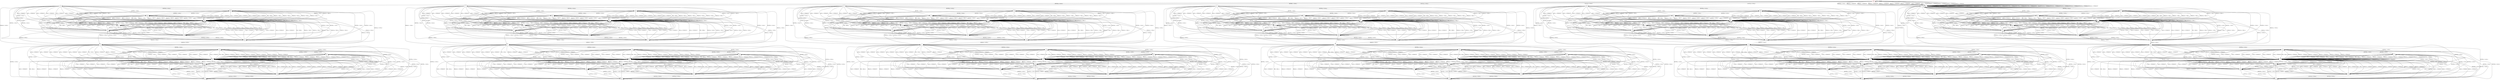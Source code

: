 digraph {
96 [color="red"]
0
1
2
3
4
5
6
7
8
9
10
11
12
13
14
15
16
17
18
19
20
21
22
23
24
25
26
27
28
29
30
31
32
33
34
35
36
37
38
39
40
41
42
43
44
45
46
47
48
49
50
51
52
53
54
55
56
57
58
59
60
61
62
63
64
65
66
67
68
69
70
71
72
73
74
75
76
77
78
79
80
81
82
83
84
85
86
87
88
89
90
91
92
93
94
95
97
96 -> 97 [label="IACK_0 / OTIMEOUT"]
96 -> 97 [label="IACK_1 / OTIMEOUT"]
96 -> 97 [label="IACK_2 / OTIMEOUT"]
96 -> 97 [label="IACK_3 / OTIMEOUT"]
96 -> 97 [label="IACK_4 / OTIMEOUT"]
96 -> 97 [label="IACK_5 / OTIMEOUT"]
96 -> 6 [label="IINVITE_0 / O100_0"]
96 -> 7 [label="IINVITE_1 / O100_1"]
96 -> 8 [label="IINVITE_2 / O100_2"]
96 -> 9 [label="IINVITE_3 / O100_3"]
96 -> 10 [label="IINVITE_4 / O100_4"]
96 -> 11 [label="IINVITE_5 / O100_5"]
96 -> 96 [label="INIL / SILENT"]
96 -> 97 [label="IPRACK_0 / OTIMEOUT"]
96 -> 97 [label="IPRACK_1 / OTIMEOUT"]
96 -> 97 [label="IPRACK_2 / OTIMEOUT"]
96 -> 97 [label="IPRACK_3 / OTIMEOUT"]
96 -> 97 [label="IPRACK_4 / OTIMEOUT"]
96 -> 97 [label="IPRACK_5 / OTIMEOUT"]
0 -> 95 [label="IACK_0 / OTIMEOUT"]
0 -> 95 [label="IACK_1 / OTIMEOUT"]
0 -> 95 [label="IACK_2 / OTIMEOUT"]
0 -> 95 [label="IACK_3 / OTIMEOUT"]
0 -> 95 [label="IACK_4 / OTIMEOUT"]
0 -> 95 [label="IACK_5 / OTIMEOUT"]
0 -> 48 [label="IINVITE_0 / O100_0"]
0 -> 21 [label="IINVITE_1 / O100_1"]
0 -> 26 [label="IINVITE_2 / O100_2"]
0 -> 31 [label="IINVITE_3 / O100_3"]
0 -> 36 [label="IINVITE_4 / O100_4"]
0 -> 41 [label="IINVITE_5 / O100_5"]
0 -> 95 [label="INIL / O180_0"]
0 -> 95 [label="IPRACK_0 / OTIMEOUT"]
0 -> 95 [label="IPRACK_1 / OTIMEOUT"]
0 -> 95 [label="IPRACK_2 / OTIMEOUT"]
0 -> 95 [label="IPRACK_3 / OTIMEOUT"]
0 -> 95 [label="IPRACK_4 / OTIMEOUT"]
0 -> 95 [label="IPRACK_5 / OTIMEOUT"]
1 -> 94 [label="IACK_0 / OTIMEOUT"]
1 -> 94 [label="IACK_1 / OTIMEOUT"]
1 -> 94 [label="IACK_2 / OTIMEOUT"]
1 -> 94 [label="IACK_3 / OTIMEOUT"]
1 -> 94 [label="IACK_4 / OTIMEOUT"]
1 -> 94 [label="IACK_5 / OTIMEOUT"]
1 -> 16 [label="IINVITE_0 / O100_0"]
1 -> 55 [label="IINVITE_1 / O100_1"]
1 -> 25 [label="IINVITE_2 / O100_2"]
1 -> 30 [label="IINVITE_3 / O100_3"]
1 -> 35 [label="IINVITE_4 / O100_4"]
1 -> 40 [label="IINVITE_5 / O100_5"]
1 -> 94 [label="INIL / O180_1"]
1 -> 94 [label="IPRACK_0 / OTIMEOUT"]
1 -> 94 [label="IPRACK_1 / OTIMEOUT"]
1 -> 94 [label="IPRACK_2 / OTIMEOUT"]
1 -> 94 [label="IPRACK_3 / OTIMEOUT"]
1 -> 94 [label="IPRACK_4 / OTIMEOUT"]
1 -> 94 [label="IPRACK_5 / OTIMEOUT"]
2 -> 93 [label="IACK_0 / OTIMEOUT"]
2 -> 93 [label="IACK_1 / OTIMEOUT"]
2 -> 93 [label="IACK_2 / OTIMEOUT"]
2 -> 93 [label="IACK_3 / OTIMEOUT"]
2 -> 93 [label="IACK_4 / OTIMEOUT"]
2 -> 93 [label="IACK_5 / OTIMEOUT"]
2 -> 15 [label="IINVITE_0 / O100_0"]
2 -> 20 [label="IINVITE_1 / O100_1"]
2 -> 62 [label="IINVITE_2 / O100_2"]
2 -> 29 [label="IINVITE_3 / O100_3"]
2 -> 34 [label="IINVITE_4 / O100_4"]
2 -> 39 [label="IINVITE_5 / O100_5"]
2 -> 93 [label="INIL / O180_2"]
2 -> 93 [label="IPRACK_0 / OTIMEOUT"]
2 -> 93 [label="IPRACK_1 / OTIMEOUT"]
2 -> 93 [label="IPRACK_2 / OTIMEOUT"]
2 -> 93 [label="IPRACK_3 / OTIMEOUT"]
2 -> 93 [label="IPRACK_4 / OTIMEOUT"]
2 -> 93 [label="IPRACK_5 / OTIMEOUT"]
3 -> 92 [label="IACK_0 / OTIMEOUT"]
3 -> 92 [label="IACK_1 / OTIMEOUT"]
3 -> 92 [label="IACK_2 / OTIMEOUT"]
3 -> 92 [label="IACK_3 / OTIMEOUT"]
3 -> 92 [label="IACK_4 / OTIMEOUT"]
3 -> 92 [label="IACK_5 / OTIMEOUT"]
3 -> 14 [label="IINVITE_0 / O100_0"]
3 -> 19 [label="IINVITE_1 / O100_1"]
3 -> 24 [label="IINVITE_2 / O100_2"]
3 -> 69 [label="IINVITE_3 / O100_3"]
3 -> 33 [label="IINVITE_4 / O100_4"]
3 -> 38 [label="IINVITE_5 / O100_5"]
3 -> 92 [label="INIL / O180_3"]
3 -> 92 [label="IPRACK_0 / OTIMEOUT"]
3 -> 92 [label="IPRACK_1 / OTIMEOUT"]
3 -> 92 [label="IPRACK_2 / OTIMEOUT"]
3 -> 92 [label="IPRACK_3 / OTIMEOUT"]
3 -> 92 [label="IPRACK_4 / OTIMEOUT"]
3 -> 92 [label="IPRACK_5 / OTIMEOUT"]
4 -> 91 [label="IACK_0 / OTIMEOUT"]
4 -> 91 [label="IACK_1 / OTIMEOUT"]
4 -> 91 [label="IACK_2 / OTIMEOUT"]
4 -> 91 [label="IACK_3 / OTIMEOUT"]
4 -> 91 [label="IACK_4 / OTIMEOUT"]
4 -> 91 [label="IACK_5 / OTIMEOUT"]
4 -> 13 [label="IINVITE_0 / O100_0"]
4 -> 18 [label="IINVITE_1 / O100_1"]
4 -> 23 [label="IINVITE_2 / O100_2"]
4 -> 28 [label="IINVITE_3 / O100_3"]
4 -> 76 [label="IINVITE_4 / O100_4"]
4 -> 37 [label="IINVITE_5 / O100_5"]
4 -> 91 [label="INIL / O180_4"]
4 -> 91 [label="IPRACK_0 / OTIMEOUT"]
4 -> 91 [label="IPRACK_1 / OTIMEOUT"]
4 -> 91 [label="IPRACK_2 / OTIMEOUT"]
4 -> 91 [label="IPRACK_3 / OTIMEOUT"]
4 -> 91 [label="IPRACK_4 / OTIMEOUT"]
4 -> 91 [label="IPRACK_5 / OTIMEOUT"]
5 -> 90 [label="IACK_0 / OTIMEOUT"]
5 -> 90 [label="IACK_1 / OTIMEOUT"]
5 -> 90 [label="IACK_2 / OTIMEOUT"]
5 -> 90 [label="IACK_3 / OTIMEOUT"]
5 -> 90 [label="IACK_4 / OTIMEOUT"]
5 -> 90 [label="IACK_5 / OTIMEOUT"]
5 -> 12 [label="IINVITE_0 / O100_0"]
5 -> 17 [label="IINVITE_1 / O100_1"]
5 -> 22 [label="IINVITE_2 / O100_2"]
5 -> 27 [label="IINVITE_3 / O100_3"]
5 -> 32 [label="IINVITE_4 / O100_4"]
5 -> 83 [label="IINVITE_5 / O100_5"]
5 -> 90 [label="INIL / O180_5"]
5 -> 90 [label="IPRACK_0 / OTIMEOUT"]
5 -> 90 [label="IPRACK_1 / OTIMEOUT"]
5 -> 90 [label="IPRACK_2 / OTIMEOUT"]
5 -> 90 [label="IPRACK_3 / OTIMEOUT"]
5 -> 90 [label="IPRACK_4 / OTIMEOUT"]
5 -> 90 [label="IPRACK_5 / OTIMEOUT"]
6 -> 84 [label="IACK_0 / OTIMEOUT"]
6 -> 84 [label="IACK_1 / OTIMEOUT"]
6 -> 84 [label="IACK_2 / OTIMEOUT"]
6 -> 84 [label="IACK_3 / OTIMEOUT"]
6 -> 84 [label="IACK_4 / OTIMEOUT"]
6 -> 84 [label="IACK_5 / OTIMEOUT"]
6 -> 42 [label="IINVITE_0 / O100_0"]
6 -> 49 [label="IINVITE_1 / O100_1"]
6 -> 56 [label="IINVITE_2 / O100_2"]
6 -> 63 [label="IINVITE_3 / O100_3"]
6 -> 70 [label="IINVITE_4 / O100_4"]
6 -> 77 [label="IINVITE_5 / O100_5"]
6 -> 84 [label="INIL / O183_0"]
6 -> 0 [label="IPRACK_0 / O200_0"]
6 -> 84 [label="IPRACK_1 / O481_1"]
6 -> 84 [label="IPRACK_2 / O481_2"]
6 -> 84 [label="IPRACK_3 / O481_3"]
6 -> 84 [label="IPRACK_4 / O481_4"]
6 -> 84 [label="IPRACK_5 / O481_5"]
7 -> 85 [label="IACK_0 / OTIMEOUT"]
7 -> 85 [label="IACK_1 / OTIMEOUT"]
7 -> 85 [label="IACK_2 / OTIMEOUT"]
7 -> 85 [label="IACK_3 / OTIMEOUT"]
7 -> 85 [label="IACK_4 / OTIMEOUT"]
7 -> 85 [label="IACK_5 / OTIMEOUT"]
7 -> 43 [label="IINVITE_0 / O100_0"]
7 -> 50 [label="IINVITE_1 / O100_1"]
7 -> 57 [label="IINVITE_2 / O100_2"]
7 -> 64 [label="IINVITE_3 / O100_3"]
7 -> 71 [label="IINVITE_4 / O100_4"]
7 -> 78 [label="IINVITE_5 / O100_5"]
7 -> 85 [label="INIL / O183_1"]
7 -> 85 [label="IPRACK_0 / O481_0"]
7 -> 1 [label="IPRACK_1 / O200_1"]
7 -> 85 [label="IPRACK_2 / O481_2"]
7 -> 85 [label="IPRACK_3 / O481_3"]
7 -> 85 [label="IPRACK_4 / O481_4"]
7 -> 85 [label="IPRACK_5 / O481_5"]
8 -> 86 [label="IACK_0 / OTIMEOUT"]
8 -> 86 [label="IACK_1 / OTIMEOUT"]
8 -> 86 [label="IACK_2 / OTIMEOUT"]
8 -> 86 [label="IACK_3 / OTIMEOUT"]
8 -> 86 [label="IACK_4 / OTIMEOUT"]
8 -> 86 [label="IACK_5 / OTIMEOUT"]
8 -> 44 [label="IINVITE_0 / O100_0"]
8 -> 51 [label="IINVITE_1 / O100_1"]
8 -> 58 [label="IINVITE_2 / O100_2"]
8 -> 65 [label="IINVITE_3 / O100_3"]
8 -> 72 [label="IINVITE_4 / O100_4"]
8 -> 79 [label="IINVITE_5 / O100_5"]
8 -> 86 [label="INIL / O183_2"]
8 -> 86 [label="IPRACK_0 / O481_0"]
8 -> 86 [label="IPRACK_1 / O481_1"]
8 -> 2 [label="IPRACK_2 / O200_2"]
8 -> 86 [label="IPRACK_3 / O481_3"]
8 -> 86 [label="IPRACK_4 / O481_4"]
8 -> 86 [label="IPRACK_5 / O481_5"]
9 -> 87 [label="IACK_0 / OTIMEOUT"]
9 -> 87 [label="IACK_1 / OTIMEOUT"]
9 -> 87 [label="IACK_2 / OTIMEOUT"]
9 -> 87 [label="IACK_3 / OTIMEOUT"]
9 -> 87 [label="IACK_4 / OTIMEOUT"]
9 -> 87 [label="IACK_5 / OTIMEOUT"]
9 -> 45 [label="IINVITE_0 / O100_0"]
9 -> 52 [label="IINVITE_1 / O100_1"]
9 -> 59 [label="IINVITE_2 / O100_2"]
9 -> 66 [label="IINVITE_3 / O100_3"]
9 -> 73 [label="IINVITE_4 / O100_4"]
9 -> 80 [label="IINVITE_5 / O100_5"]
9 -> 87 [label="INIL / O183_3"]
9 -> 87 [label="IPRACK_0 / O481_0"]
9 -> 87 [label="IPRACK_1 / O481_1"]
9 -> 87 [label="IPRACK_2 / O481_2"]
9 -> 3 [label="IPRACK_3 / O200_3"]
9 -> 87 [label="IPRACK_4 / O481_4"]
9 -> 87 [label="IPRACK_5 / O481_5"]
10 -> 88 [label="IACK_0 / OTIMEOUT"]
10 -> 88 [label="IACK_1 / OTIMEOUT"]
10 -> 88 [label="IACK_2 / OTIMEOUT"]
10 -> 88 [label="IACK_3 / OTIMEOUT"]
10 -> 88 [label="IACK_4 / OTIMEOUT"]
10 -> 88 [label="IACK_5 / OTIMEOUT"]
10 -> 46 [label="IINVITE_0 / O100_0"]
10 -> 53 [label="IINVITE_1 / O100_1"]
10 -> 60 [label="IINVITE_2 / O100_2"]
10 -> 67 [label="IINVITE_3 / O100_3"]
10 -> 74 [label="IINVITE_4 / O100_4"]
10 -> 81 [label="IINVITE_5 / O100_5"]
10 -> 88 [label="INIL / O183_4"]
10 -> 88 [label="IPRACK_0 / O481_0"]
10 -> 88 [label="IPRACK_1 / O481_1"]
10 -> 88 [label="IPRACK_2 / O481_2"]
10 -> 88 [label="IPRACK_3 / O481_3"]
10 -> 4 [label="IPRACK_4 / O200_4"]
10 -> 88 [label="IPRACK_5 / O481_5"]
11 -> 89 [label="IACK_0 / OTIMEOUT"]
11 -> 89 [label="IACK_1 / OTIMEOUT"]
11 -> 89 [label="IACK_2 / OTIMEOUT"]
11 -> 89 [label="IACK_3 / OTIMEOUT"]
11 -> 89 [label="IACK_4 / OTIMEOUT"]
11 -> 89 [label="IACK_5 / OTIMEOUT"]
11 -> 47 [label="IINVITE_0 / O100_0"]
11 -> 54 [label="IINVITE_1 / O100_1"]
11 -> 61 [label="IINVITE_2 / O100_2"]
11 -> 68 [label="IINVITE_3 / O100_3"]
11 -> 75 [label="IINVITE_4 / O100_4"]
11 -> 82 [label="IINVITE_5 / O100_5"]
11 -> 89 [label="INIL / O183_5"]
11 -> 89 [label="IPRACK_0 / O481_0"]
11 -> 89 [label="IPRACK_1 / O481_1"]
11 -> 89 [label="IPRACK_2 / O481_2"]
11 -> 89 [label="IPRACK_3 / O481_3"]
11 -> 89 [label="IPRACK_4 / O481_4"]
11 -> 5 [label="IPRACK_5 / O200_5"]
12 -> 90 [label="IACK_0 / OTIMEOUT"]
12 -> 90 [label="IACK_1 / OTIMEOUT"]
12 -> 90 [label="IACK_2 / OTIMEOUT"]
12 -> 90 [label="IACK_3 / OTIMEOUT"]
12 -> 90 [label="IACK_4 / OTIMEOUT"]
12 -> 90 [label="IACK_5 / OTIMEOUT"]
12 -> 12 [label="IINVITE_0 / O100_0"]
12 -> 17 [label="IINVITE_1 / O100_1"]
12 -> 22 [label="IINVITE_2 / O100_2"]
12 -> 27 [label="IINVITE_3 / O100_3"]
12 -> 32 [label="IINVITE_4 / O100_4"]
12 -> 83 [label="IINVITE_5 / O100_5"]
12 -> 90 [label="INIL / O481_0"]
12 -> 90 [label="IPRACK_0 / OTIMEOUT"]
12 -> 90 [label="IPRACK_1 / OTIMEOUT"]
12 -> 90 [label="IPRACK_2 / OTIMEOUT"]
12 -> 90 [label="IPRACK_3 / OTIMEOUT"]
12 -> 90 [label="IPRACK_4 / OTIMEOUT"]
12 -> 90 [label="IPRACK_5 / OTIMEOUT"]
13 -> 91 [label="IACK_0 / OTIMEOUT"]
13 -> 91 [label="IACK_1 / OTIMEOUT"]
13 -> 91 [label="IACK_2 / OTIMEOUT"]
13 -> 91 [label="IACK_3 / OTIMEOUT"]
13 -> 91 [label="IACK_4 / OTIMEOUT"]
13 -> 91 [label="IACK_5 / OTIMEOUT"]
13 -> 13 [label="IINVITE_0 / O100_0"]
13 -> 18 [label="IINVITE_1 / O100_1"]
13 -> 23 [label="IINVITE_2 / O100_2"]
13 -> 28 [label="IINVITE_3 / O100_3"]
13 -> 76 [label="IINVITE_4 / O100_4"]
13 -> 37 [label="IINVITE_5 / O100_5"]
13 -> 91 [label="INIL / O481_0"]
13 -> 91 [label="IPRACK_0 / OTIMEOUT"]
13 -> 91 [label="IPRACK_1 / OTIMEOUT"]
13 -> 91 [label="IPRACK_2 / OTIMEOUT"]
13 -> 91 [label="IPRACK_3 / OTIMEOUT"]
13 -> 91 [label="IPRACK_4 / OTIMEOUT"]
13 -> 91 [label="IPRACK_5 / OTIMEOUT"]
14 -> 92 [label="IACK_0 / OTIMEOUT"]
14 -> 92 [label="IACK_1 / OTIMEOUT"]
14 -> 92 [label="IACK_2 / OTIMEOUT"]
14 -> 92 [label="IACK_3 / OTIMEOUT"]
14 -> 92 [label="IACK_4 / OTIMEOUT"]
14 -> 92 [label="IACK_5 / OTIMEOUT"]
14 -> 14 [label="IINVITE_0 / O100_0"]
14 -> 19 [label="IINVITE_1 / O100_1"]
14 -> 24 [label="IINVITE_2 / O100_2"]
14 -> 69 [label="IINVITE_3 / O100_3"]
14 -> 33 [label="IINVITE_4 / O100_4"]
14 -> 38 [label="IINVITE_5 / O100_5"]
14 -> 92 [label="INIL / O481_0"]
14 -> 92 [label="IPRACK_0 / OTIMEOUT"]
14 -> 92 [label="IPRACK_1 / OTIMEOUT"]
14 -> 92 [label="IPRACK_2 / OTIMEOUT"]
14 -> 92 [label="IPRACK_3 / OTIMEOUT"]
14 -> 92 [label="IPRACK_4 / OTIMEOUT"]
14 -> 92 [label="IPRACK_5 / OTIMEOUT"]
15 -> 93 [label="IACK_0 / OTIMEOUT"]
15 -> 93 [label="IACK_1 / OTIMEOUT"]
15 -> 93 [label="IACK_2 / OTIMEOUT"]
15 -> 93 [label="IACK_3 / OTIMEOUT"]
15 -> 93 [label="IACK_4 / OTIMEOUT"]
15 -> 93 [label="IACK_5 / OTIMEOUT"]
15 -> 15 [label="IINVITE_0 / O100_0"]
15 -> 20 [label="IINVITE_1 / O100_1"]
15 -> 62 [label="IINVITE_2 / O100_2"]
15 -> 29 [label="IINVITE_3 / O100_3"]
15 -> 34 [label="IINVITE_4 / O100_4"]
15 -> 39 [label="IINVITE_5 / O100_5"]
15 -> 93 [label="INIL / O481_0"]
15 -> 93 [label="IPRACK_0 / OTIMEOUT"]
15 -> 93 [label="IPRACK_1 / OTIMEOUT"]
15 -> 93 [label="IPRACK_2 / OTIMEOUT"]
15 -> 93 [label="IPRACK_3 / OTIMEOUT"]
15 -> 93 [label="IPRACK_4 / OTIMEOUT"]
15 -> 93 [label="IPRACK_5 / OTIMEOUT"]
16 -> 94 [label="IACK_0 / OTIMEOUT"]
16 -> 94 [label="IACK_1 / OTIMEOUT"]
16 -> 94 [label="IACK_2 / OTIMEOUT"]
16 -> 94 [label="IACK_3 / OTIMEOUT"]
16 -> 94 [label="IACK_4 / OTIMEOUT"]
16 -> 94 [label="IACK_5 / OTIMEOUT"]
16 -> 16 [label="IINVITE_0 / O100_0"]
16 -> 55 [label="IINVITE_1 / O100_1"]
16 -> 25 [label="IINVITE_2 / O100_2"]
16 -> 30 [label="IINVITE_3 / O100_3"]
16 -> 35 [label="IINVITE_4 / O100_4"]
16 -> 40 [label="IINVITE_5 / O100_5"]
16 -> 94 [label="INIL / O481_0"]
16 -> 94 [label="IPRACK_0 / OTIMEOUT"]
16 -> 94 [label="IPRACK_1 / OTIMEOUT"]
16 -> 94 [label="IPRACK_2 / OTIMEOUT"]
16 -> 94 [label="IPRACK_3 / OTIMEOUT"]
16 -> 94 [label="IPRACK_4 / OTIMEOUT"]
16 -> 94 [label="IPRACK_5 / OTIMEOUT"]
17 -> 90 [label="IACK_0 / OTIMEOUT"]
17 -> 90 [label="IACK_1 / OTIMEOUT"]
17 -> 90 [label="IACK_2 / OTIMEOUT"]
17 -> 90 [label="IACK_3 / OTIMEOUT"]
17 -> 90 [label="IACK_4 / OTIMEOUT"]
17 -> 90 [label="IACK_5 / OTIMEOUT"]
17 -> 12 [label="IINVITE_0 / O100_0"]
17 -> 17 [label="IINVITE_1 / O100_1"]
17 -> 22 [label="IINVITE_2 / O100_2"]
17 -> 27 [label="IINVITE_3 / O100_3"]
17 -> 32 [label="IINVITE_4 / O100_4"]
17 -> 83 [label="IINVITE_5 / O100_5"]
17 -> 90 [label="INIL / O481_1"]
17 -> 90 [label="IPRACK_0 / OTIMEOUT"]
17 -> 90 [label="IPRACK_1 / OTIMEOUT"]
17 -> 90 [label="IPRACK_2 / OTIMEOUT"]
17 -> 90 [label="IPRACK_3 / OTIMEOUT"]
17 -> 90 [label="IPRACK_4 / OTIMEOUT"]
17 -> 90 [label="IPRACK_5 / OTIMEOUT"]
18 -> 91 [label="IACK_0 / OTIMEOUT"]
18 -> 91 [label="IACK_1 / OTIMEOUT"]
18 -> 91 [label="IACK_2 / OTIMEOUT"]
18 -> 91 [label="IACK_3 / OTIMEOUT"]
18 -> 91 [label="IACK_4 / OTIMEOUT"]
18 -> 91 [label="IACK_5 / OTIMEOUT"]
18 -> 13 [label="IINVITE_0 / O100_0"]
18 -> 18 [label="IINVITE_1 / O100_1"]
18 -> 23 [label="IINVITE_2 / O100_2"]
18 -> 28 [label="IINVITE_3 / O100_3"]
18 -> 76 [label="IINVITE_4 / O100_4"]
18 -> 37 [label="IINVITE_5 / O100_5"]
18 -> 91 [label="INIL / O481_1"]
18 -> 91 [label="IPRACK_0 / OTIMEOUT"]
18 -> 91 [label="IPRACK_1 / OTIMEOUT"]
18 -> 91 [label="IPRACK_2 / OTIMEOUT"]
18 -> 91 [label="IPRACK_3 / OTIMEOUT"]
18 -> 91 [label="IPRACK_4 / OTIMEOUT"]
18 -> 91 [label="IPRACK_5 / OTIMEOUT"]
19 -> 92 [label="IACK_0 / OTIMEOUT"]
19 -> 92 [label="IACK_1 / OTIMEOUT"]
19 -> 92 [label="IACK_2 / OTIMEOUT"]
19 -> 92 [label="IACK_3 / OTIMEOUT"]
19 -> 92 [label="IACK_4 / OTIMEOUT"]
19 -> 92 [label="IACK_5 / OTIMEOUT"]
19 -> 14 [label="IINVITE_0 / O100_0"]
19 -> 19 [label="IINVITE_1 / O100_1"]
19 -> 24 [label="IINVITE_2 / O100_2"]
19 -> 69 [label="IINVITE_3 / O100_3"]
19 -> 33 [label="IINVITE_4 / O100_4"]
19 -> 38 [label="IINVITE_5 / O100_5"]
19 -> 92 [label="INIL / O481_1"]
19 -> 92 [label="IPRACK_0 / OTIMEOUT"]
19 -> 92 [label="IPRACK_1 / OTIMEOUT"]
19 -> 92 [label="IPRACK_2 / OTIMEOUT"]
19 -> 92 [label="IPRACK_3 / OTIMEOUT"]
19 -> 92 [label="IPRACK_4 / OTIMEOUT"]
19 -> 92 [label="IPRACK_5 / OTIMEOUT"]
20 -> 93 [label="IACK_0 / OTIMEOUT"]
20 -> 93 [label="IACK_1 / OTIMEOUT"]
20 -> 93 [label="IACK_2 / OTIMEOUT"]
20 -> 93 [label="IACK_3 / OTIMEOUT"]
20 -> 93 [label="IACK_4 / OTIMEOUT"]
20 -> 93 [label="IACK_5 / OTIMEOUT"]
20 -> 15 [label="IINVITE_0 / O100_0"]
20 -> 20 [label="IINVITE_1 / O100_1"]
20 -> 62 [label="IINVITE_2 / O100_2"]
20 -> 29 [label="IINVITE_3 / O100_3"]
20 -> 34 [label="IINVITE_4 / O100_4"]
20 -> 39 [label="IINVITE_5 / O100_5"]
20 -> 93 [label="INIL / O481_1"]
20 -> 93 [label="IPRACK_0 / OTIMEOUT"]
20 -> 93 [label="IPRACK_1 / OTIMEOUT"]
20 -> 93 [label="IPRACK_2 / OTIMEOUT"]
20 -> 93 [label="IPRACK_3 / OTIMEOUT"]
20 -> 93 [label="IPRACK_4 / OTIMEOUT"]
20 -> 93 [label="IPRACK_5 / OTIMEOUT"]
21 -> 95 [label="IACK_0 / OTIMEOUT"]
21 -> 95 [label="IACK_1 / OTIMEOUT"]
21 -> 95 [label="IACK_2 / OTIMEOUT"]
21 -> 95 [label="IACK_3 / OTIMEOUT"]
21 -> 95 [label="IACK_4 / OTIMEOUT"]
21 -> 95 [label="IACK_5 / OTIMEOUT"]
21 -> 48 [label="IINVITE_0 / O100_0"]
21 -> 21 [label="IINVITE_1 / O100_1"]
21 -> 26 [label="IINVITE_2 / O100_2"]
21 -> 31 [label="IINVITE_3 / O100_3"]
21 -> 36 [label="IINVITE_4 / O100_4"]
21 -> 41 [label="IINVITE_5 / O100_5"]
21 -> 95 [label="INIL / O481_1"]
21 -> 95 [label="IPRACK_0 / OTIMEOUT"]
21 -> 95 [label="IPRACK_1 / OTIMEOUT"]
21 -> 95 [label="IPRACK_2 / OTIMEOUT"]
21 -> 95 [label="IPRACK_3 / OTIMEOUT"]
21 -> 95 [label="IPRACK_4 / OTIMEOUT"]
21 -> 95 [label="IPRACK_5 / OTIMEOUT"]
22 -> 90 [label="IACK_0 / OTIMEOUT"]
22 -> 90 [label="IACK_1 / OTIMEOUT"]
22 -> 90 [label="IACK_2 / OTIMEOUT"]
22 -> 90 [label="IACK_3 / OTIMEOUT"]
22 -> 90 [label="IACK_4 / OTIMEOUT"]
22 -> 90 [label="IACK_5 / OTIMEOUT"]
22 -> 12 [label="IINVITE_0 / O100_0"]
22 -> 17 [label="IINVITE_1 / O100_1"]
22 -> 22 [label="IINVITE_2 / O100_2"]
22 -> 27 [label="IINVITE_3 / O100_3"]
22 -> 32 [label="IINVITE_4 / O100_4"]
22 -> 83 [label="IINVITE_5 / O100_5"]
22 -> 90 [label="INIL / O481_2"]
22 -> 90 [label="IPRACK_0 / OTIMEOUT"]
22 -> 90 [label="IPRACK_1 / OTIMEOUT"]
22 -> 90 [label="IPRACK_2 / OTIMEOUT"]
22 -> 90 [label="IPRACK_3 / OTIMEOUT"]
22 -> 90 [label="IPRACK_4 / OTIMEOUT"]
22 -> 90 [label="IPRACK_5 / OTIMEOUT"]
23 -> 91 [label="IACK_0 / OTIMEOUT"]
23 -> 91 [label="IACK_1 / OTIMEOUT"]
23 -> 91 [label="IACK_2 / OTIMEOUT"]
23 -> 91 [label="IACK_3 / OTIMEOUT"]
23 -> 91 [label="IACK_4 / OTIMEOUT"]
23 -> 91 [label="IACK_5 / OTIMEOUT"]
23 -> 13 [label="IINVITE_0 / O100_0"]
23 -> 18 [label="IINVITE_1 / O100_1"]
23 -> 23 [label="IINVITE_2 / O100_2"]
23 -> 28 [label="IINVITE_3 / O100_3"]
23 -> 76 [label="IINVITE_4 / O100_4"]
23 -> 37 [label="IINVITE_5 / O100_5"]
23 -> 91 [label="INIL / O481_2"]
23 -> 91 [label="IPRACK_0 / OTIMEOUT"]
23 -> 91 [label="IPRACK_1 / OTIMEOUT"]
23 -> 91 [label="IPRACK_2 / OTIMEOUT"]
23 -> 91 [label="IPRACK_3 / OTIMEOUT"]
23 -> 91 [label="IPRACK_4 / OTIMEOUT"]
23 -> 91 [label="IPRACK_5 / OTIMEOUT"]
24 -> 92 [label="IACK_0 / OTIMEOUT"]
24 -> 92 [label="IACK_1 / OTIMEOUT"]
24 -> 92 [label="IACK_2 / OTIMEOUT"]
24 -> 92 [label="IACK_3 / OTIMEOUT"]
24 -> 92 [label="IACK_4 / OTIMEOUT"]
24 -> 92 [label="IACK_5 / OTIMEOUT"]
24 -> 14 [label="IINVITE_0 / O100_0"]
24 -> 19 [label="IINVITE_1 / O100_1"]
24 -> 24 [label="IINVITE_2 / O100_2"]
24 -> 69 [label="IINVITE_3 / O100_3"]
24 -> 33 [label="IINVITE_4 / O100_4"]
24 -> 38 [label="IINVITE_5 / O100_5"]
24 -> 92 [label="INIL / O481_2"]
24 -> 92 [label="IPRACK_0 / OTIMEOUT"]
24 -> 92 [label="IPRACK_1 / OTIMEOUT"]
24 -> 92 [label="IPRACK_2 / OTIMEOUT"]
24 -> 92 [label="IPRACK_3 / OTIMEOUT"]
24 -> 92 [label="IPRACK_4 / OTIMEOUT"]
24 -> 92 [label="IPRACK_5 / OTIMEOUT"]
25 -> 94 [label="IACK_0 / OTIMEOUT"]
25 -> 94 [label="IACK_1 / OTIMEOUT"]
25 -> 94 [label="IACK_2 / OTIMEOUT"]
25 -> 94 [label="IACK_3 / OTIMEOUT"]
25 -> 94 [label="IACK_4 / OTIMEOUT"]
25 -> 94 [label="IACK_5 / OTIMEOUT"]
25 -> 16 [label="IINVITE_0 / O100_0"]
25 -> 55 [label="IINVITE_1 / O100_1"]
25 -> 25 [label="IINVITE_2 / O100_2"]
25 -> 30 [label="IINVITE_3 / O100_3"]
25 -> 35 [label="IINVITE_4 / O100_4"]
25 -> 40 [label="IINVITE_5 / O100_5"]
25 -> 94 [label="INIL / O481_2"]
25 -> 94 [label="IPRACK_0 / OTIMEOUT"]
25 -> 94 [label="IPRACK_1 / OTIMEOUT"]
25 -> 94 [label="IPRACK_2 / OTIMEOUT"]
25 -> 94 [label="IPRACK_3 / OTIMEOUT"]
25 -> 94 [label="IPRACK_4 / OTIMEOUT"]
25 -> 94 [label="IPRACK_5 / OTIMEOUT"]
26 -> 95 [label="IACK_0 / OTIMEOUT"]
26 -> 95 [label="IACK_1 / OTIMEOUT"]
26 -> 95 [label="IACK_2 / OTIMEOUT"]
26 -> 95 [label="IACK_3 / OTIMEOUT"]
26 -> 95 [label="IACK_4 / OTIMEOUT"]
26 -> 95 [label="IACK_5 / OTIMEOUT"]
26 -> 48 [label="IINVITE_0 / O100_0"]
26 -> 21 [label="IINVITE_1 / O100_1"]
26 -> 26 [label="IINVITE_2 / O100_2"]
26 -> 31 [label="IINVITE_3 / O100_3"]
26 -> 36 [label="IINVITE_4 / O100_4"]
26 -> 41 [label="IINVITE_5 / O100_5"]
26 -> 95 [label="INIL / O481_2"]
26 -> 95 [label="IPRACK_0 / OTIMEOUT"]
26 -> 95 [label="IPRACK_1 / OTIMEOUT"]
26 -> 95 [label="IPRACK_2 / OTIMEOUT"]
26 -> 95 [label="IPRACK_3 / OTIMEOUT"]
26 -> 95 [label="IPRACK_4 / OTIMEOUT"]
26 -> 95 [label="IPRACK_5 / OTIMEOUT"]
27 -> 90 [label="IACK_0 / OTIMEOUT"]
27 -> 90 [label="IACK_1 / OTIMEOUT"]
27 -> 90 [label="IACK_2 / OTIMEOUT"]
27 -> 90 [label="IACK_3 / OTIMEOUT"]
27 -> 90 [label="IACK_4 / OTIMEOUT"]
27 -> 90 [label="IACK_5 / OTIMEOUT"]
27 -> 12 [label="IINVITE_0 / O100_0"]
27 -> 17 [label="IINVITE_1 / O100_1"]
27 -> 22 [label="IINVITE_2 / O100_2"]
27 -> 27 [label="IINVITE_3 / O100_3"]
27 -> 32 [label="IINVITE_4 / O100_4"]
27 -> 83 [label="IINVITE_5 / O100_5"]
27 -> 90 [label="INIL / O481_3"]
27 -> 90 [label="IPRACK_0 / OTIMEOUT"]
27 -> 90 [label="IPRACK_1 / OTIMEOUT"]
27 -> 90 [label="IPRACK_2 / OTIMEOUT"]
27 -> 90 [label="IPRACK_3 / OTIMEOUT"]
27 -> 90 [label="IPRACK_4 / OTIMEOUT"]
27 -> 90 [label="IPRACK_5 / OTIMEOUT"]
28 -> 91 [label="IACK_0 / OTIMEOUT"]
28 -> 91 [label="IACK_1 / OTIMEOUT"]
28 -> 91 [label="IACK_2 / OTIMEOUT"]
28 -> 91 [label="IACK_3 / OTIMEOUT"]
28 -> 91 [label="IACK_4 / OTIMEOUT"]
28 -> 91 [label="IACK_5 / OTIMEOUT"]
28 -> 13 [label="IINVITE_0 / O100_0"]
28 -> 18 [label="IINVITE_1 / O100_1"]
28 -> 23 [label="IINVITE_2 / O100_2"]
28 -> 28 [label="IINVITE_3 / O100_3"]
28 -> 76 [label="IINVITE_4 / O100_4"]
28 -> 37 [label="IINVITE_5 / O100_5"]
28 -> 91 [label="INIL / O481_3"]
28 -> 91 [label="IPRACK_0 / OTIMEOUT"]
28 -> 91 [label="IPRACK_1 / OTIMEOUT"]
28 -> 91 [label="IPRACK_2 / OTIMEOUT"]
28 -> 91 [label="IPRACK_3 / OTIMEOUT"]
28 -> 91 [label="IPRACK_4 / OTIMEOUT"]
28 -> 91 [label="IPRACK_5 / OTIMEOUT"]
29 -> 93 [label="IACK_0 / OTIMEOUT"]
29 -> 93 [label="IACK_1 / OTIMEOUT"]
29 -> 93 [label="IACK_2 / OTIMEOUT"]
29 -> 93 [label="IACK_3 / OTIMEOUT"]
29 -> 93 [label="IACK_4 / OTIMEOUT"]
29 -> 93 [label="IACK_5 / OTIMEOUT"]
29 -> 15 [label="IINVITE_0 / O100_0"]
29 -> 20 [label="IINVITE_1 / O100_1"]
29 -> 62 [label="IINVITE_2 / O100_2"]
29 -> 29 [label="IINVITE_3 / O100_3"]
29 -> 34 [label="IINVITE_4 / O100_4"]
29 -> 39 [label="IINVITE_5 / O100_5"]
29 -> 93 [label="INIL / O481_3"]
29 -> 93 [label="IPRACK_0 / OTIMEOUT"]
29 -> 93 [label="IPRACK_1 / OTIMEOUT"]
29 -> 93 [label="IPRACK_2 / OTIMEOUT"]
29 -> 93 [label="IPRACK_3 / OTIMEOUT"]
29 -> 93 [label="IPRACK_4 / OTIMEOUT"]
29 -> 93 [label="IPRACK_5 / OTIMEOUT"]
30 -> 94 [label="IACK_0 / OTIMEOUT"]
30 -> 94 [label="IACK_1 / OTIMEOUT"]
30 -> 94 [label="IACK_2 / OTIMEOUT"]
30 -> 94 [label="IACK_3 / OTIMEOUT"]
30 -> 94 [label="IACK_4 / OTIMEOUT"]
30 -> 94 [label="IACK_5 / OTIMEOUT"]
30 -> 16 [label="IINVITE_0 / O100_0"]
30 -> 55 [label="IINVITE_1 / O100_1"]
30 -> 25 [label="IINVITE_2 / O100_2"]
30 -> 30 [label="IINVITE_3 / O100_3"]
30 -> 35 [label="IINVITE_4 / O100_4"]
30 -> 40 [label="IINVITE_5 / O100_5"]
30 -> 94 [label="INIL / O481_3"]
30 -> 94 [label="IPRACK_0 / OTIMEOUT"]
30 -> 94 [label="IPRACK_1 / OTIMEOUT"]
30 -> 94 [label="IPRACK_2 / OTIMEOUT"]
30 -> 94 [label="IPRACK_3 / OTIMEOUT"]
30 -> 94 [label="IPRACK_4 / OTIMEOUT"]
30 -> 94 [label="IPRACK_5 / OTIMEOUT"]
31 -> 95 [label="IACK_0 / OTIMEOUT"]
31 -> 95 [label="IACK_1 / OTIMEOUT"]
31 -> 95 [label="IACK_2 / OTIMEOUT"]
31 -> 95 [label="IACK_3 / OTIMEOUT"]
31 -> 95 [label="IACK_4 / OTIMEOUT"]
31 -> 95 [label="IACK_5 / OTIMEOUT"]
31 -> 48 [label="IINVITE_0 / O100_0"]
31 -> 21 [label="IINVITE_1 / O100_1"]
31 -> 26 [label="IINVITE_2 / O100_2"]
31 -> 31 [label="IINVITE_3 / O100_3"]
31 -> 36 [label="IINVITE_4 / O100_4"]
31 -> 41 [label="IINVITE_5 / O100_5"]
31 -> 95 [label="INIL / O481_3"]
31 -> 95 [label="IPRACK_0 / OTIMEOUT"]
31 -> 95 [label="IPRACK_1 / OTIMEOUT"]
31 -> 95 [label="IPRACK_2 / OTIMEOUT"]
31 -> 95 [label="IPRACK_3 / OTIMEOUT"]
31 -> 95 [label="IPRACK_4 / OTIMEOUT"]
31 -> 95 [label="IPRACK_5 / OTIMEOUT"]
32 -> 90 [label="IACK_0 / OTIMEOUT"]
32 -> 90 [label="IACK_1 / OTIMEOUT"]
32 -> 90 [label="IACK_2 / OTIMEOUT"]
32 -> 90 [label="IACK_3 / OTIMEOUT"]
32 -> 90 [label="IACK_4 / OTIMEOUT"]
32 -> 90 [label="IACK_5 / OTIMEOUT"]
32 -> 12 [label="IINVITE_0 / O100_0"]
32 -> 17 [label="IINVITE_1 / O100_1"]
32 -> 22 [label="IINVITE_2 / O100_2"]
32 -> 27 [label="IINVITE_3 / O100_3"]
32 -> 32 [label="IINVITE_4 / O100_4"]
32 -> 83 [label="IINVITE_5 / O100_5"]
32 -> 90 [label="INIL / O481_4"]
32 -> 90 [label="IPRACK_0 / OTIMEOUT"]
32 -> 90 [label="IPRACK_1 / OTIMEOUT"]
32 -> 90 [label="IPRACK_2 / OTIMEOUT"]
32 -> 90 [label="IPRACK_3 / OTIMEOUT"]
32 -> 90 [label="IPRACK_4 / OTIMEOUT"]
32 -> 90 [label="IPRACK_5 / OTIMEOUT"]
33 -> 92 [label="IACK_0 / OTIMEOUT"]
33 -> 92 [label="IACK_1 / OTIMEOUT"]
33 -> 92 [label="IACK_2 / OTIMEOUT"]
33 -> 92 [label="IACK_3 / OTIMEOUT"]
33 -> 92 [label="IACK_4 / OTIMEOUT"]
33 -> 92 [label="IACK_5 / OTIMEOUT"]
33 -> 14 [label="IINVITE_0 / O100_0"]
33 -> 19 [label="IINVITE_1 / O100_1"]
33 -> 24 [label="IINVITE_2 / O100_2"]
33 -> 69 [label="IINVITE_3 / O100_3"]
33 -> 33 [label="IINVITE_4 / O100_4"]
33 -> 38 [label="IINVITE_5 / O100_5"]
33 -> 92 [label="INIL / O481_4"]
33 -> 92 [label="IPRACK_0 / OTIMEOUT"]
33 -> 92 [label="IPRACK_1 / OTIMEOUT"]
33 -> 92 [label="IPRACK_2 / OTIMEOUT"]
33 -> 92 [label="IPRACK_3 / OTIMEOUT"]
33 -> 92 [label="IPRACK_4 / OTIMEOUT"]
33 -> 92 [label="IPRACK_5 / OTIMEOUT"]
34 -> 93 [label="IACK_0 / OTIMEOUT"]
34 -> 93 [label="IACK_1 / OTIMEOUT"]
34 -> 93 [label="IACK_2 / OTIMEOUT"]
34 -> 93 [label="IACK_3 / OTIMEOUT"]
34 -> 93 [label="IACK_4 / OTIMEOUT"]
34 -> 93 [label="IACK_5 / OTIMEOUT"]
34 -> 15 [label="IINVITE_0 / O100_0"]
34 -> 20 [label="IINVITE_1 / O100_1"]
34 -> 62 [label="IINVITE_2 / O100_2"]
34 -> 29 [label="IINVITE_3 / O100_3"]
34 -> 34 [label="IINVITE_4 / O100_4"]
34 -> 39 [label="IINVITE_5 / O100_5"]
34 -> 93 [label="INIL / O481_4"]
34 -> 93 [label="IPRACK_0 / OTIMEOUT"]
34 -> 93 [label="IPRACK_1 / OTIMEOUT"]
34 -> 93 [label="IPRACK_2 / OTIMEOUT"]
34 -> 93 [label="IPRACK_3 / OTIMEOUT"]
34 -> 93 [label="IPRACK_4 / OTIMEOUT"]
34 -> 93 [label="IPRACK_5 / OTIMEOUT"]
35 -> 94 [label="IACK_0 / OTIMEOUT"]
35 -> 94 [label="IACK_1 / OTIMEOUT"]
35 -> 94 [label="IACK_2 / OTIMEOUT"]
35 -> 94 [label="IACK_3 / OTIMEOUT"]
35 -> 94 [label="IACK_4 / OTIMEOUT"]
35 -> 94 [label="IACK_5 / OTIMEOUT"]
35 -> 16 [label="IINVITE_0 / O100_0"]
35 -> 55 [label="IINVITE_1 / O100_1"]
35 -> 25 [label="IINVITE_2 / O100_2"]
35 -> 30 [label="IINVITE_3 / O100_3"]
35 -> 35 [label="IINVITE_4 / O100_4"]
35 -> 40 [label="IINVITE_5 / O100_5"]
35 -> 94 [label="INIL / O481_4"]
35 -> 94 [label="IPRACK_0 / OTIMEOUT"]
35 -> 94 [label="IPRACK_1 / OTIMEOUT"]
35 -> 94 [label="IPRACK_2 / OTIMEOUT"]
35 -> 94 [label="IPRACK_3 / OTIMEOUT"]
35 -> 94 [label="IPRACK_4 / OTIMEOUT"]
35 -> 94 [label="IPRACK_5 / OTIMEOUT"]
36 -> 95 [label="IACK_0 / OTIMEOUT"]
36 -> 95 [label="IACK_1 / OTIMEOUT"]
36 -> 95 [label="IACK_2 / OTIMEOUT"]
36 -> 95 [label="IACK_3 / OTIMEOUT"]
36 -> 95 [label="IACK_4 / OTIMEOUT"]
36 -> 95 [label="IACK_5 / OTIMEOUT"]
36 -> 48 [label="IINVITE_0 / O100_0"]
36 -> 21 [label="IINVITE_1 / O100_1"]
36 -> 26 [label="IINVITE_2 / O100_2"]
36 -> 31 [label="IINVITE_3 / O100_3"]
36 -> 36 [label="IINVITE_4 / O100_4"]
36 -> 41 [label="IINVITE_5 / O100_5"]
36 -> 95 [label="INIL / O481_4"]
36 -> 95 [label="IPRACK_0 / OTIMEOUT"]
36 -> 95 [label="IPRACK_1 / OTIMEOUT"]
36 -> 95 [label="IPRACK_2 / OTIMEOUT"]
36 -> 95 [label="IPRACK_3 / OTIMEOUT"]
36 -> 95 [label="IPRACK_4 / OTIMEOUT"]
36 -> 95 [label="IPRACK_5 / OTIMEOUT"]
37 -> 91 [label="IACK_0 / OTIMEOUT"]
37 -> 91 [label="IACK_1 / OTIMEOUT"]
37 -> 91 [label="IACK_2 / OTIMEOUT"]
37 -> 91 [label="IACK_3 / OTIMEOUT"]
37 -> 91 [label="IACK_4 / OTIMEOUT"]
37 -> 91 [label="IACK_5 / OTIMEOUT"]
37 -> 13 [label="IINVITE_0 / O100_0"]
37 -> 18 [label="IINVITE_1 / O100_1"]
37 -> 23 [label="IINVITE_2 / O100_2"]
37 -> 28 [label="IINVITE_3 / O100_3"]
37 -> 76 [label="IINVITE_4 / O100_4"]
37 -> 37 [label="IINVITE_5 / O100_5"]
37 -> 91 [label="INIL / O481_5"]
37 -> 91 [label="IPRACK_0 / OTIMEOUT"]
37 -> 91 [label="IPRACK_1 / OTIMEOUT"]
37 -> 91 [label="IPRACK_2 / OTIMEOUT"]
37 -> 91 [label="IPRACK_3 / OTIMEOUT"]
37 -> 91 [label="IPRACK_4 / OTIMEOUT"]
37 -> 91 [label="IPRACK_5 / OTIMEOUT"]
38 -> 92 [label="IACK_0 / OTIMEOUT"]
38 -> 92 [label="IACK_1 / OTIMEOUT"]
38 -> 92 [label="IACK_2 / OTIMEOUT"]
38 -> 92 [label="IACK_3 / OTIMEOUT"]
38 -> 92 [label="IACK_4 / OTIMEOUT"]
38 -> 92 [label="IACK_5 / OTIMEOUT"]
38 -> 14 [label="IINVITE_0 / O100_0"]
38 -> 19 [label="IINVITE_1 / O100_1"]
38 -> 24 [label="IINVITE_2 / O100_2"]
38 -> 69 [label="IINVITE_3 / O100_3"]
38 -> 33 [label="IINVITE_4 / O100_4"]
38 -> 38 [label="IINVITE_5 / O100_5"]
38 -> 92 [label="INIL / O481_5"]
38 -> 92 [label="IPRACK_0 / OTIMEOUT"]
38 -> 92 [label="IPRACK_1 / OTIMEOUT"]
38 -> 92 [label="IPRACK_2 / OTIMEOUT"]
38 -> 92 [label="IPRACK_3 / OTIMEOUT"]
38 -> 92 [label="IPRACK_4 / OTIMEOUT"]
38 -> 92 [label="IPRACK_5 / OTIMEOUT"]
39 -> 93 [label="IACK_0 / OTIMEOUT"]
39 -> 93 [label="IACK_1 / OTIMEOUT"]
39 -> 93 [label="IACK_2 / OTIMEOUT"]
39 -> 93 [label="IACK_3 / OTIMEOUT"]
39 -> 93 [label="IACK_4 / OTIMEOUT"]
39 -> 93 [label="IACK_5 / OTIMEOUT"]
39 -> 15 [label="IINVITE_0 / O100_0"]
39 -> 20 [label="IINVITE_1 / O100_1"]
39 -> 62 [label="IINVITE_2 / O100_2"]
39 -> 29 [label="IINVITE_3 / O100_3"]
39 -> 34 [label="IINVITE_4 / O100_4"]
39 -> 39 [label="IINVITE_5 / O100_5"]
39 -> 93 [label="INIL / O481_5"]
39 -> 93 [label="IPRACK_0 / OTIMEOUT"]
39 -> 93 [label="IPRACK_1 / OTIMEOUT"]
39 -> 93 [label="IPRACK_2 / OTIMEOUT"]
39 -> 93 [label="IPRACK_3 / OTIMEOUT"]
39 -> 93 [label="IPRACK_4 / OTIMEOUT"]
39 -> 93 [label="IPRACK_5 / OTIMEOUT"]
40 -> 94 [label="IACK_0 / OTIMEOUT"]
40 -> 94 [label="IACK_1 / OTIMEOUT"]
40 -> 94 [label="IACK_2 / OTIMEOUT"]
40 -> 94 [label="IACK_3 / OTIMEOUT"]
40 -> 94 [label="IACK_4 / OTIMEOUT"]
40 -> 94 [label="IACK_5 / OTIMEOUT"]
40 -> 16 [label="IINVITE_0 / O100_0"]
40 -> 55 [label="IINVITE_1 / O100_1"]
40 -> 25 [label="IINVITE_2 / O100_2"]
40 -> 30 [label="IINVITE_3 / O100_3"]
40 -> 35 [label="IINVITE_4 / O100_4"]
40 -> 40 [label="IINVITE_5 / O100_5"]
40 -> 94 [label="INIL / O481_5"]
40 -> 94 [label="IPRACK_0 / OTIMEOUT"]
40 -> 94 [label="IPRACK_1 / OTIMEOUT"]
40 -> 94 [label="IPRACK_2 / OTIMEOUT"]
40 -> 94 [label="IPRACK_3 / OTIMEOUT"]
40 -> 94 [label="IPRACK_4 / OTIMEOUT"]
40 -> 94 [label="IPRACK_5 / OTIMEOUT"]
41 -> 95 [label="IACK_0 / OTIMEOUT"]
41 -> 95 [label="IACK_1 / OTIMEOUT"]
41 -> 95 [label="IACK_2 / OTIMEOUT"]
41 -> 95 [label="IACK_3 / OTIMEOUT"]
41 -> 95 [label="IACK_4 / OTIMEOUT"]
41 -> 95 [label="IACK_5 / OTIMEOUT"]
41 -> 48 [label="IINVITE_0 / O100_0"]
41 -> 21 [label="IINVITE_1 / O100_1"]
41 -> 26 [label="IINVITE_2 / O100_2"]
41 -> 31 [label="IINVITE_3 / O100_3"]
41 -> 36 [label="IINVITE_4 / O100_4"]
41 -> 41 [label="IINVITE_5 / O100_5"]
41 -> 95 [label="INIL / O481_5"]
41 -> 95 [label="IPRACK_0 / OTIMEOUT"]
41 -> 95 [label="IPRACK_1 / OTIMEOUT"]
41 -> 95 [label="IPRACK_2 / OTIMEOUT"]
41 -> 95 [label="IPRACK_3 / OTIMEOUT"]
41 -> 95 [label="IPRACK_4 / OTIMEOUT"]
41 -> 95 [label="IPRACK_5 / OTIMEOUT"]
42 -> 84 [label="IACK_0 / OTIMEOUT"]
42 -> 84 [label="IACK_1 / OTIMEOUT"]
42 -> 84 [label="IACK_2 / OTIMEOUT"]
42 -> 84 [label="IACK_3 / OTIMEOUT"]
42 -> 84 [label="IACK_4 / OTIMEOUT"]
42 -> 84 [label="IACK_5 / OTIMEOUT"]
42 -> 42 [label="IINVITE_0 / O100_0"]
42 -> 49 [label="IINVITE_1 / O100_1"]
42 -> 56 [label="IINVITE_2 / O100_2"]
42 -> 63 [label="IINVITE_3 / O100_3"]
42 -> 70 [label="IINVITE_4 / O100_4"]
42 -> 77 [label="IINVITE_5 / O100_5"]
42 -> 84 [label="INIL / O486_0"]
42 -> 0 [label="IPRACK_0 / O200_0"]
42 -> 84 [label="IPRACK_1 / O481_1"]
42 -> 84 [label="IPRACK_2 / O481_2"]
42 -> 84 [label="IPRACK_3 / O481_3"]
42 -> 84 [label="IPRACK_4 / O481_4"]
42 -> 84 [label="IPRACK_5 / O481_5"]
43 -> 85 [label="IACK_0 / OTIMEOUT"]
43 -> 85 [label="IACK_1 / OTIMEOUT"]
43 -> 85 [label="IACK_2 / OTIMEOUT"]
43 -> 85 [label="IACK_3 / OTIMEOUT"]
43 -> 85 [label="IACK_4 / OTIMEOUT"]
43 -> 85 [label="IACK_5 / OTIMEOUT"]
43 -> 43 [label="IINVITE_0 / O100_0"]
43 -> 50 [label="IINVITE_1 / O100_1"]
43 -> 57 [label="IINVITE_2 / O100_2"]
43 -> 64 [label="IINVITE_3 / O100_3"]
43 -> 71 [label="IINVITE_4 / O100_4"]
43 -> 78 [label="IINVITE_5 / O100_5"]
43 -> 85 [label="INIL / O486_0"]
43 -> 85 [label="IPRACK_0 / O481_0"]
43 -> 1 [label="IPRACK_1 / O200_1"]
43 -> 85 [label="IPRACK_2 / O481_2"]
43 -> 85 [label="IPRACK_3 / O481_3"]
43 -> 85 [label="IPRACK_4 / O481_4"]
43 -> 85 [label="IPRACK_5 / O481_5"]
44 -> 86 [label="IACK_0 / OTIMEOUT"]
44 -> 86 [label="IACK_1 / OTIMEOUT"]
44 -> 86 [label="IACK_2 / OTIMEOUT"]
44 -> 86 [label="IACK_3 / OTIMEOUT"]
44 -> 86 [label="IACK_4 / OTIMEOUT"]
44 -> 86 [label="IACK_5 / OTIMEOUT"]
44 -> 44 [label="IINVITE_0 / O100_0"]
44 -> 51 [label="IINVITE_1 / O100_1"]
44 -> 58 [label="IINVITE_2 / O100_2"]
44 -> 65 [label="IINVITE_3 / O100_3"]
44 -> 72 [label="IINVITE_4 / O100_4"]
44 -> 79 [label="IINVITE_5 / O100_5"]
44 -> 86 [label="INIL / O486_0"]
44 -> 86 [label="IPRACK_0 / O481_0"]
44 -> 86 [label="IPRACK_1 / O481_1"]
44 -> 2 [label="IPRACK_2 / O200_2"]
44 -> 86 [label="IPRACK_3 / O481_3"]
44 -> 86 [label="IPRACK_4 / O481_4"]
44 -> 86 [label="IPRACK_5 / O481_5"]
45 -> 87 [label="IACK_0 / OTIMEOUT"]
45 -> 87 [label="IACK_1 / OTIMEOUT"]
45 -> 87 [label="IACK_2 / OTIMEOUT"]
45 -> 87 [label="IACK_3 / OTIMEOUT"]
45 -> 87 [label="IACK_4 / OTIMEOUT"]
45 -> 87 [label="IACK_5 / OTIMEOUT"]
45 -> 45 [label="IINVITE_0 / O100_0"]
45 -> 52 [label="IINVITE_1 / O100_1"]
45 -> 59 [label="IINVITE_2 / O100_2"]
45 -> 66 [label="IINVITE_3 / O100_3"]
45 -> 73 [label="IINVITE_4 / O100_4"]
45 -> 80 [label="IINVITE_5 / O100_5"]
45 -> 87 [label="INIL / O486_0"]
45 -> 87 [label="IPRACK_0 / O481_0"]
45 -> 87 [label="IPRACK_1 / O481_1"]
45 -> 87 [label="IPRACK_2 / O481_2"]
45 -> 3 [label="IPRACK_3 / O200_3"]
45 -> 87 [label="IPRACK_4 / O481_4"]
45 -> 87 [label="IPRACK_5 / O481_5"]
46 -> 88 [label="IACK_0 / OTIMEOUT"]
46 -> 88 [label="IACK_1 / OTIMEOUT"]
46 -> 88 [label="IACK_2 / OTIMEOUT"]
46 -> 88 [label="IACK_3 / OTIMEOUT"]
46 -> 88 [label="IACK_4 / OTIMEOUT"]
46 -> 88 [label="IACK_5 / OTIMEOUT"]
46 -> 46 [label="IINVITE_0 / O100_0"]
46 -> 53 [label="IINVITE_1 / O100_1"]
46 -> 60 [label="IINVITE_2 / O100_2"]
46 -> 67 [label="IINVITE_3 / O100_3"]
46 -> 74 [label="IINVITE_4 / O100_4"]
46 -> 81 [label="IINVITE_5 / O100_5"]
46 -> 88 [label="INIL / O486_0"]
46 -> 88 [label="IPRACK_0 / O481_0"]
46 -> 88 [label="IPRACK_1 / O481_1"]
46 -> 88 [label="IPRACK_2 / O481_2"]
46 -> 88 [label="IPRACK_3 / O481_3"]
46 -> 4 [label="IPRACK_4 / O200_4"]
46 -> 88 [label="IPRACK_5 / O481_5"]
47 -> 89 [label="IACK_0 / OTIMEOUT"]
47 -> 89 [label="IACK_1 / OTIMEOUT"]
47 -> 89 [label="IACK_2 / OTIMEOUT"]
47 -> 89 [label="IACK_3 / OTIMEOUT"]
47 -> 89 [label="IACK_4 / OTIMEOUT"]
47 -> 89 [label="IACK_5 / OTIMEOUT"]
47 -> 47 [label="IINVITE_0 / O100_0"]
47 -> 54 [label="IINVITE_1 / O100_1"]
47 -> 61 [label="IINVITE_2 / O100_2"]
47 -> 68 [label="IINVITE_3 / O100_3"]
47 -> 75 [label="IINVITE_4 / O100_4"]
47 -> 82 [label="IINVITE_5 / O100_5"]
47 -> 89 [label="INIL / O486_0"]
47 -> 89 [label="IPRACK_0 / O481_0"]
47 -> 89 [label="IPRACK_1 / O481_1"]
47 -> 89 [label="IPRACK_2 / O481_2"]
47 -> 89 [label="IPRACK_3 / O481_3"]
47 -> 89 [label="IPRACK_4 / O481_4"]
47 -> 5 [label="IPRACK_5 / O200_5"]
48 -> 95 [label="IACK_0 / OTIMEOUT"]
48 -> 95 [label="IACK_1 / OTIMEOUT"]
48 -> 95 [label="IACK_2 / OTIMEOUT"]
48 -> 95 [label="IACK_3 / OTIMEOUT"]
48 -> 95 [label="IACK_4 / OTIMEOUT"]
48 -> 95 [label="IACK_5 / OTIMEOUT"]
48 -> 48 [label="IINVITE_0 / O100_0"]
48 -> 21 [label="IINVITE_1 / O100_1"]
48 -> 26 [label="IINVITE_2 / O100_2"]
48 -> 31 [label="IINVITE_3 / O100_3"]
48 -> 36 [label="IINVITE_4 / O100_4"]
48 -> 41 [label="IINVITE_5 / O100_5"]
48 -> 95 [label="INIL / O486_0"]
48 -> 95 [label="IPRACK_0 / OTIMEOUT"]
48 -> 95 [label="IPRACK_1 / OTIMEOUT"]
48 -> 95 [label="IPRACK_2 / OTIMEOUT"]
48 -> 95 [label="IPRACK_3 / OTIMEOUT"]
48 -> 95 [label="IPRACK_4 / OTIMEOUT"]
48 -> 95 [label="IPRACK_5 / OTIMEOUT"]
49 -> 84 [label="IACK_0 / OTIMEOUT"]
49 -> 84 [label="IACK_1 / OTIMEOUT"]
49 -> 84 [label="IACK_2 / OTIMEOUT"]
49 -> 84 [label="IACK_3 / OTIMEOUT"]
49 -> 84 [label="IACK_4 / OTIMEOUT"]
49 -> 84 [label="IACK_5 / OTIMEOUT"]
49 -> 42 [label="IINVITE_0 / O100_0"]
49 -> 49 [label="IINVITE_1 / O100_1"]
49 -> 56 [label="IINVITE_2 / O100_2"]
49 -> 63 [label="IINVITE_3 / O100_3"]
49 -> 70 [label="IINVITE_4 / O100_4"]
49 -> 77 [label="IINVITE_5 / O100_5"]
49 -> 84 [label="INIL / O486_1"]
49 -> 0 [label="IPRACK_0 / O200_0"]
49 -> 84 [label="IPRACK_1 / O481_1"]
49 -> 84 [label="IPRACK_2 / O481_2"]
49 -> 84 [label="IPRACK_3 / O481_3"]
49 -> 84 [label="IPRACK_4 / O481_4"]
49 -> 84 [label="IPRACK_5 / O481_5"]
50 -> 85 [label="IACK_0 / OTIMEOUT"]
50 -> 85 [label="IACK_1 / OTIMEOUT"]
50 -> 85 [label="IACK_2 / OTIMEOUT"]
50 -> 85 [label="IACK_3 / OTIMEOUT"]
50 -> 85 [label="IACK_4 / OTIMEOUT"]
50 -> 85 [label="IACK_5 / OTIMEOUT"]
50 -> 43 [label="IINVITE_0 / O100_0"]
50 -> 50 [label="IINVITE_1 / O100_1"]
50 -> 57 [label="IINVITE_2 / O100_2"]
50 -> 64 [label="IINVITE_3 / O100_3"]
50 -> 71 [label="IINVITE_4 / O100_4"]
50 -> 78 [label="IINVITE_5 / O100_5"]
50 -> 85 [label="INIL / O486_1"]
50 -> 85 [label="IPRACK_0 / O481_0"]
50 -> 1 [label="IPRACK_1 / O200_1"]
50 -> 85 [label="IPRACK_2 / O481_2"]
50 -> 85 [label="IPRACK_3 / O481_3"]
50 -> 85 [label="IPRACK_4 / O481_4"]
50 -> 85 [label="IPRACK_5 / O481_5"]
51 -> 86 [label="IACK_0 / OTIMEOUT"]
51 -> 86 [label="IACK_1 / OTIMEOUT"]
51 -> 86 [label="IACK_2 / OTIMEOUT"]
51 -> 86 [label="IACK_3 / OTIMEOUT"]
51 -> 86 [label="IACK_4 / OTIMEOUT"]
51 -> 86 [label="IACK_5 / OTIMEOUT"]
51 -> 44 [label="IINVITE_0 / O100_0"]
51 -> 51 [label="IINVITE_1 / O100_1"]
51 -> 58 [label="IINVITE_2 / O100_2"]
51 -> 65 [label="IINVITE_3 / O100_3"]
51 -> 72 [label="IINVITE_4 / O100_4"]
51 -> 79 [label="IINVITE_5 / O100_5"]
51 -> 86 [label="INIL / O486_1"]
51 -> 86 [label="IPRACK_0 / O481_0"]
51 -> 86 [label="IPRACK_1 / O481_1"]
51 -> 2 [label="IPRACK_2 / O200_2"]
51 -> 86 [label="IPRACK_3 / O481_3"]
51 -> 86 [label="IPRACK_4 / O481_4"]
51 -> 86 [label="IPRACK_5 / O481_5"]
52 -> 87 [label="IACK_0 / OTIMEOUT"]
52 -> 87 [label="IACK_1 / OTIMEOUT"]
52 -> 87 [label="IACK_2 / OTIMEOUT"]
52 -> 87 [label="IACK_3 / OTIMEOUT"]
52 -> 87 [label="IACK_4 / OTIMEOUT"]
52 -> 87 [label="IACK_5 / OTIMEOUT"]
52 -> 45 [label="IINVITE_0 / O100_0"]
52 -> 52 [label="IINVITE_1 / O100_1"]
52 -> 59 [label="IINVITE_2 / O100_2"]
52 -> 66 [label="IINVITE_3 / O100_3"]
52 -> 73 [label="IINVITE_4 / O100_4"]
52 -> 80 [label="IINVITE_5 / O100_5"]
52 -> 87 [label="INIL / O486_1"]
52 -> 87 [label="IPRACK_0 / O481_0"]
52 -> 87 [label="IPRACK_1 / O481_1"]
52 -> 87 [label="IPRACK_2 / O481_2"]
52 -> 3 [label="IPRACK_3 / O200_3"]
52 -> 87 [label="IPRACK_4 / O481_4"]
52 -> 87 [label="IPRACK_5 / O481_5"]
53 -> 88 [label="IACK_0 / OTIMEOUT"]
53 -> 88 [label="IACK_1 / OTIMEOUT"]
53 -> 88 [label="IACK_2 / OTIMEOUT"]
53 -> 88 [label="IACK_3 / OTIMEOUT"]
53 -> 88 [label="IACK_4 / OTIMEOUT"]
53 -> 88 [label="IACK_5 / OTIMEOUT"]
53 -> 46 [label="IINVITE_0 / O100_0"]
53 -> 53 [label="IINVITE_1 / O100_1"]
53 -> 60 [label="IINVITE_2 / O100_2"]
53 -> 67 [label="IINVITE_3 / O100_3"]
53 -> 74 [label="IINVITE_4 / O100_4"]
53 -> 81 [label="IINVITE_5 / O100_5"]
53 -> 88 [label="INIL / O486_1"]
53 -> 88 [label="IPRACK_0 / O481_0"]
53 -> 88 [label="IPRACK_1 / O481_1"]
53 -> 88 [label="IPRACK_2 / O481_2"]
53 -> 88 [label="IPRACK_3 / O481_3"]
53 -> 4 [label="IPRACK_4 / O200_4"]
53 -> 88 [label="IPRACK_5 / O481_5"]
54 -> 89 [label="IACK_0 / OTIMEOUT"]
54 -> 89 [label="IACK_1 / OTIMEOUT"]
54 -> 89 [label="IACK_2 / OTIMEOUT"]
54 -> 89 [label="IACK_3 / OTIMEOUT"]
54 -> 89 [label="IACK_4 / OTIMEOUT"]
54 -> 89 [label="IACK_5 / OTIMEOUT"]
54 -> 47 [label="IINVITE_0 / O100_0"]
54 -> 54 [label="IINVITE_1 / O100_1"]
54 -> 61 [label="IINVITE_2 / O100_2"]
54 -> 68 [label="IINVITE_3 / O100_3"]
54 -> 75 [label="IINVITE_4 / O100_4"]
54 -> 82 [label="IINVITE_5 / O100_5"]
54 -> 89 [label="INIL / O486_1"]
54 -> 89 [label="IPRACK_0 / O481_0"]
54 -> 89 [label="IPRACK_1 / O481_1"]
54 -> 89 [label="IPRACK_2 / O481_2"]
54 -> 89 [label="IPRACK_3 / O481_3"]
54 -> 89 [label="IPRACK_4 / O481_4"]
54 -> 5 [label="IPRACK_5 / O200_5"]
55 -> 94 [label="IACK_0 / OTIMEOUT"]
55 -> 94 [label="IACK_1 / OTIMEOUT"]
55 -> 94 [label="IACK_2 / OTIMEOUT"]
55 -> 94 [label="IACK_3 / OTIMEOUT"]
55 -> 94 [label="IACK_4 / OTIMEOUT"]
55 -> 94 [label="IACK_5 / OTIMEOUT"]
55 -> 16 [label="IINVITE_0 / O100_0"]
55 -> 55 [label="IINVITE_1 / O100_1"]
55 -> 25 [label="IINVITE_2 / O100_2"]
55 -> 30 [label="IINVITE_3 / O100_3"]
55 -> 35 [label="IINVITE_4 / O100_4"]
55 -> 40 [label="IINVITE_5 / O100_5"]
55 -> 94 [label="INIL / O486_1"]
55 -> 94 [label="IPRACK_0 / OTIMEOUT"]
55 -> 94 [label="IPRACK_1 / OTIMEOUT"]
55 -> 94 [label="IPRACK_2 / OTIMEOUT"]
55 -> 94 [label="IPRACK_3 / OTIMEOUT"]
55 -> 94 [label="IPRACK_4 / OTIMEOUT"]
55 -> 94 [label="IPRACK_5 / OTIMEOUT"]
56 -> 84 [label="IACK_0 / OTIMEOUT"]
56 -> 84 [label="IACK_1 / OTIMEOUT"]
56 -> 84 [label="IACK_2 / OTIMEOUT"]
56 -> 84 [label="IACK_3 / OTIMEOUT"]
56 -> 84 [label="IACK_4 / OTIMEOUT"]
56 -> 84 [label="IACK_5 / OTIMEOUT"]
56 -> 42 [label="IINVITE_0 / O100_0"]
56 -> 49 [label="IINVITE_1 / O100_1"]
56 -> 56 [label="IINVITE_2 / O100_2"]
56 -> 63 [label="IINVITE_3 / O100_3"]
56 -> 70 [label="IINVITE_4 / O100_4"]
56 -> 77 [label="IINVITE_5 / O100_5"]
56 -> 84 [label="INIL / O486_2"]
56 -> 0 [label="IPRACK_0 / O200_0"]
56 -> 84 [label="IPRACK_1 / O481_1"]
56 -> 84 [label="IPRACK_2 / O481_2"]
56 -> 84 [label="IPRACK_3 / O481_3"]
56 -> 84 [label="IPRACK_4 / O481_4"]
56 -> 84 [label="IPRACK_5 / O481_5"]
57 -> 85 [label="IACK_0 / OTIMEOUT"]
57 -> 85 [label="IACK_1 / OTIMEOUT"]
57 -> 85 [label="IACK_2 / OTIMEOUT"]
57 -> 85 [label="IACK_3 / OTIMEOUT"]
57 -> 85 [label="IACK_4 / OTIMEOUT"]
57 -> 85 [label="IACK_5 / OTIMEOUT"]
57 -> 43 [label="IINVITE_0 / O100_0"]
57 -> 50 [label="IINVITE_1 / O100_1"]
57 -> 57 [label="IINVITE_2 / O100_2"]
57 -> 64 [label="IINVITE_3 / O100_3"]
57 -> 71 [label="IINVITE_4 / O100_4"]
57 -> 78 [label="IINVITE_5 / O100_5"]
57 -> 85 [label="INIL / O486_2"]
57 -> 85 [label="IPRACK_0 / O481_0"]
57 -> 1 [label="IPRACK_1 / O200_1"]
57 -> 85 [label="IPRACK_2 / O481_2"]
57 -> 85 [label="IPRACK_3 / O481_3"]
57 -> 85 [label="IPRACK_4 / O481_4"]
57 -> 85 [label="IPRACK_5 / O481_5"]
58 -> 86 [label="IACK_0 / OTIMEOUT"]
58 -> 86 [label="IACK_1 / OTIMEOUT"]
58 -> 86 [label="IACK_2 / OTIMEOUT"]
58 -> 86 [label="IACK_3 / OTIMEOUT"]
58 -> 86 [label="IACK_4 / OTIMEOUT"]
58 -> 86 [label="IACK_5 / OTIMEOUT"]
58 -> 44 [label="IINVITE_0 / O100_0"]
58 -> 51 [label="IINVITE_1 / O100_1"]
58 -> 58 [label="IINVITE_2 / O100_2"]
58 -> 65 [label="IINVITE_3 / O100_3"]
58 -> 72 [label="IINVITE_4 / O100_4"]
58 -> 79 [label="IINVITE_5 / O100_5"]
58 -> 86 [label="INIL / O486_2"]
58 -> 86 [label="IPRACK_0 / O481_0"]
58 -> 86 [label="IPRACK_1 / O481_1"]
58 -> 2 [label="IPRACK_2 / O200_2"]
58 -> 86 [label="IPRACK_3 / O481_3"]
58 -> 86 [label="IPRACK_4 / O481_4"]
58 -> 86 [label="IPRACK_5 / O481_5"]
59 -> 87 [label="IACK_0 / OTIMEOUT"]
59 -> 87 [label="IACK_1 / OTIMEOUT"]
59 -> 87 [label="IACK_2 / OTIMEOUT"]
59 -> 87 [label="IACK_3 / OTIMEOUT"]
59 -> 87 [label="IACK_4 / OTIMEOUT"]
59 -> 87 [label="IACK_5 / OTIMEOUT"]
59 -> 45 [label="IINVITE_0 / O100_0"]
59 -> 52 [label="IINVITE_1 / O100_1"]
59 -> 59 [label="IINVITE_2 / O100_2"]
59 -> 66 [label="IINVITE_3 / O100_3"]
59 -> 73 [label="IINVITE_4 / O100_4"]
59 -> 80 [label="IINVITE_5 / O100_5"]
59 -> 87 [label="INIL / O486_2"]
59 -> 87 [label="IPRACK_0 / O481_0"]
59 -> 87 [label="IPRACK_1 / O481_1"]
59 -> 87 [label="IPRACK_2 / O481_2"]
59 -> 3 [label="IPRACK_3 / O200_3"]
59 -> 87 [label="IPRACK_4 / O481_4"]
59 -> 87 [label="IPRACK_5 / O481_5"]
60 -> 88 [label="IACK_0 / OTIMEOUT"]
60 -> 88 [label="IACK_1 / OTIMEOUT"]
60 -> 88 [label="IACK_2 / OTIMEOUT"]
60 -> 88 [label="IACK_3 / OTIMEOUT"]
60 -> 88 [label="IACK_4 / OTIMEOUT"]
60 -> 88 [label="IACK_5 / OTIMEOUT"]
60 -> 46 [label="IINVITE_0 / O100_0"]
60 -> 53 [label="IINVITE_1 / O100_1"]
60 -> 60 [label="IINVITE_2 / O100_2"]
60 -> 67 [label="IINVITE_3 / O100_3"]
60 -> 74 [label="IINVITE_4 / O100_4"]
60 -> 81 [label="IINVITE_5 / O100_5"]
60 -> 88 [label="INIL / O486_2"]
60 -> 88 [label="IPRACK_0 / O481_0"]
60 -> 88 [label="IPRACK_1 / O481_1"]
60 -> 88 [label="IPRACK_2 / O481_2"]
60 -> 88 [label="IPRACK_3 / O481_3"]
60 -> 4 [label="IPRACK_4 / O200_4"]
60 -> 88 [label="IPRACK_5 / O481_5"]
61 -> 89 [label="IACK_0 / OTIMEOUT"]
61 -> 89 [label="IACK_1 / OTIMEOUT"]
61 -> 89 [label="IACK_2 / OTIMEOUT"]
61 -> 89 [label="IACK_3 / OTIMEOUT"]
61 -> 89 [label="IACK_4 / OTIMEOUT"]
61 -> 89 [label="IACK_5 / OTIMEOUT"]
61 -> 47 [label="IINVITE_0 / O100_0"]
61 -> 54 [label="IINVITE_1 / O100_1"]
61 -> 61 [label="IINVITE_2 / O100_2"]
61 -> 68 [label="IINVITE_3 / O100_3"]
61 -> 75 [label="IINVITE_4 / O100_4"]
61 -> 82 [label="IINVITE_5 / O100_5"]
61 -> 89 [label="INIL / O486_2"]
61 -> 89 [label="IPRACK_0 / O481_0"]
61 -> 89 [label="IPRACK_1 / O481_1"]
61 -> 89 [label="IPRACK_2 / O481_2"]
61 -> 89 [label="IPRACK_3 / O481_3"]
61 -> 89 [label="IPRACK_4 / O481_4"]
61 -> 5 [label="IPRACK_5 / O200_5"]
62 -> 93 [label="IACK_0 / OTIMEOUT"]
62 -> 93 [label="IACK_1 / OTIMEOUT"]
62 -> 93 [label="IACK_2 / OTIMEOUT"]
62 -> 93 [label="IACK_3 / OTIMEOUT"]
62 -> 93 [label="IACK_4 / OTIMEOUT"]
62 -> 93 [label="IACK_5 / OTIMEOUT"]
62 -> 15 [label="IINVITE_0 / O100_0"]
62 -> 20 [label="IINVITE_1 / O100_1"]
62 -> 62 [label="IINVITE_2 / O100_2"]
62 -> 29 [label="IINVITE_3 / O100_3"]
62 -> 34 [label="IINVITE_4 / O100_4"]
62 -> 39 [label="IINVITE_5 / O100_5"]
62 -> 93 [label="INIL / O486_2"]
62 -> 93 [label="IPRACK_0 / OTIMEOUT"]
62 -> 93 [label="IPRACK_1 / OTIMEOUT"]
62 -> 93 [label="IPRACK_2 / OTIMEOUT"]
62 -> 93 [label="IPRACK_3 / OTIMEOUT"]
62 -> 93 [label="IPRACK_4 / OTIMEOUT"]
62 -> 93 [label="IPRACK_5 / OTIMEOUT"]
63 -> 84 [label="IACK_0 / OTIMEOUT"]
63 -> 84 [label="IACK_1 / OTIMEOUT"]
63 -> 84 [label="IACK_2 / OTIMEOUT"]
63 -> 84 [label="IACK_3 / OTIMEOUT"]
63 -> 84 [label="IACK_4 / OTIMEOUT"]
63 -> 84 [label="IACK_5 / OTIMEOUT"]
63 -> 42 [label="IINVITE_0 / O100_0"]
63 -> 49 [label="IINVITE_1 / O100_1"]
63 -> 56 [label="IINVITE_2 / O100_2"]
63 -> 63 [label="IINVITE_3 / O100_3"]
63 -> 70 [label="IINVITE_4 / O100_4"]
63 -> 77 [label="IINVITE_5 / O100_5"]
63 -> 84 [label="INIL / O486_3"]
63 -> 0 [label="IPRACK_0 / O200_0"]
63 -> 84 [label="IPRACK_1 / O481_1"]
63 -> 84 [label="IPRACK_2 / O481_2"]
63 -> 84 [label="IPRACK_3 / O481_3"]
63 -> 84 [label="IPRACK_4 / O481_4"]
63 -> 84 [label="IPRACK_5 / O481_5"]
64 -> 85 [label="IACK_0 / OTIMEOUT"]
64 -> 85 [label="IACK_1 / OTIMEOUT"]
64 -> 85 [label="IACK_2 / OTIMEOUT"]
64 -> 85 [label="IACK_3 / OTIMEOUT"]
64 -> 85 [label="IACK_4 / OTIMEOUT"]
64 -> 85 [label="IACK_5 / OTIMEOUT"]
64 -> 43 [label="IINVITE_0 / O100_0"]
64 -> 50 [label="IINVITE_1 / O100_1"]
64 -> 57 [label="IINVITE_2 / O100_2"]
64 -> 64 [label="IINVITE_3 / O100_3"]
64 -> 71 [label="IINVITE_4 / O100_4"]
64 -> 78 [label="IINVITE_5 / O100_5"]
64 -> 85 [label="INIL / O486_3"]
64 -> 85 [label="IPRACK_0 / O481_0"]
64 -> 1 [label="IPRACK_1 / O200_1"]
64 -> 85 [label="IPRACK_2 / O481_2"]
64 -> 85 [label="IPRACK_3 / O481_3"]
64 -> 85 [label="IPRACK_4 / O481_4"]
64 -> 85 [label="IPRACK_5 / O481_5"]
65 -> 86 [label="IACK_0 / OTIMEOUT"]
65 -> 86 [label="IACK_1 / OTIMEOUT"]
65 -> 86 [label="IACK_2 / OTIMEOUT"]
65 -> 86 [label="IACK_3 / OTIMEOUT"]
65 -> 86 [label="IACK_4 / OTIMEOUT"]
65 -> 86 [label="IACK_5 / OTIMEOUT"]
65 -> 44 [label="IINVITE_0 / O100_0"]
65 -> 51 [label="IINVITE_1 / O100_1"]
65 -> 58 [label="IINVITE_2 / O100_2"]
65 -> 65 [label="IINVITE_3 / O100_3"]
65 -> 72 [label="IINVITE_4 / O100_4"]
65 -> 79 [label="IINVITE_5 / O100_5"]
65 -> 86 [label="INIL / O486_3"]
65 -> 86 [label="IPRACK_0 / O481_0"]
65 -> 86 [label="IPRACK_1 / O481_1"]
65 -> 2 [label="IPRACK_2 / O200_2"]
65 -> 86 [label="IPRACK_3 / O481_3"]
65 -> 86 [label="IPRACK_4 / O481_4"]
65 -> 86 [label="IPRACK_5 / O481_5"]
66 -> 87 [label="IACK_0 / OTIMEOUT"]
66 -> 87 [label="IACK_1 / OTIMEOUT"]
66 -> 87 [label="IACK_2 / OTIMEOUT"]
66 -> 87 [label="IACK_3 / OTIMEOUT"]
66 -> 87 [label="IACK_4 / OTIMEOUT"]
66 -> 87 [label="IACK_5 / OTIMEOUT"]
66 -> 45 [label="IINVITE_0 / O100_0"]
66 -> 52 [label="IINVITE_1 / O100_1"]
66 -> 59 [label="IINVITE_2 / O100_2"]
66 -> 66 [label="IINVITE_3 / O100_3"]
66 -> 73 [label="IINVITE_4 / O100_4"]
66 -> 80 [label="IINVITE_5 / O100_5"]
66 -> 87 [label="INIL / O486_3"]
66 -> 87 [label="IPRACK_0 / O481_0"]
66 -> 87 [label="IPRACK_1 / O481_1"]
66 -> 87 [label="IPRACK_2 / O481_2"]
66 -> 3 [label="IPRACK_3 / O200_3"]
66 -> 87 [label="IPRACK_4 / O481_4"]
66 -> 87 [label="IPRACK_5 / O481_5"]
67 -> 88 [label="IACK_0 / OTIMEOUT"]
67 -> 88 [label="IACK_1 / OTIMEOUT"]
67 -> 88 [label="IACK_2 / OTIMEOUT"]
67 -> 88 [label="IACK_3 / OTIMEOUT"]
67 -> 88 [label="IACK_4 / OTIMEOUT"]
67 -> 88 [label="IACK_5 / OTIMEOUT"]
67 -> 46 [label="IINVITE_0 / O100_0"]
67 -> 53 [label="IINVITE_1 / O100_1"]
67 -> 60 [label="IINVITE_2 / O100_2"]
67 -> 67 [label="IINVITE_3 / O100_3"]
67 -> 74 [label="IINVITE_4 / O100_4"]
67 -> 81 [label="IINVITE_5 / O100_5"]
67 -> 88 [label="INIL / O486_3"]
67 -> 88 [label="IPRACK_0 / O481_0"]
67 -> 88 [label="IPRACK_1 / O481_1"]
67 -> 88 [label="IPRACK_2 / O481_2"]
67 -> 88 [label="IPRACK_3 / O481_3"]
67 -> 4 [label="IPRACK_4 / O200_4"]
67 -> 88 [label="IPRACK_5 / O481_5"]
68 -> 89 [label="IACK_0 / OTIMEOUT"]
68 -> 89 [label="IACK_1 / OTIMEOUT"]
68 -> 89 [label="IACK_2 / OTIMEOUT"]
68 -> 89 [label="IACK_3 / OTIMEOUT"]
68 -> 89 [label="IACK_4 / OTIMEOUT"]
68 -> 89 [label="IACK_5 / OTIMEOUT"]
68 -> 47 [label="IINVITE_0 / O100_0"]
68 -> 54 [label="IINVITE_1 / O100_1"]
68 -> 61 [label="IINVITE_2 / O100_2"]
68 -> 68 [label="IINVITE_3 / O100_3"]
68 -> 75 [label="IINVITE_4 / O100_4"]
68 -> 82 [label="IINVITE_5 / O100_5"]
68 -> 89 [label="INIL / O486_3"]
68 -> 89 [label="IPRACK_0 / O481_0"]
68 -> 89 [label="IPRACK_1 / O481_1"]
68 -> 89 [label="IPRACK_2 / O481_2"]
68 -> 89 [label="IPRACK_3 / O481_3"]
68 -> 89 [label="IPRACK_4 / O481_4"]
68 -> 5 [label="IPRACK_5 / O200_5"]
69 -> 92 [label="IACK_0 / OTIMEOUT"]
69 -> 92 [label="IACK_1 / OTIMEOUT"]
69 -> 92 [label="IACK_2 / OTIMEOUT"]
69 -> 92 [label="IACK_3 / OTIMEOUT"]
69 -> 92 [label="IACK_4 / OTIMEOUT"]
69 -> 92 [label="IACK_5 / OTIMEOUT"]
69 -> 14 [label="IINVITE_0 / O100_0"]
69 -> 19 [label="IINVITE_1 / O100_1"]
69 -> 24 [label="IINVITE_2 / O100_2"]
69 -> 69 [label="IINVITE_3 / O100_3"]
69 -> 33 [label="IINVITE_4 / O100_4"]
69 -> 38 [label="IINVITE_5 / O100_5"]
69 -> 92 [label="INIL / O486_3"]
69 -> 92 [label="IPRACK_0 / OTIMEOUT"]
69 -> 92 [label="IPRACK_1 / OTIMEOUT"]
69 -> 92 [label="IPRACK_2 / OTIMEOUT"]
69 -> 92 [label="IPRACK_3 / OTIMEOUT"]
69 -> 92 [label="IPRACK_4 / OTIMEOUT"]
69 -> 92 [label="IPRACK_5 / OTIMEOUT"]
70 -> 84 [label="IACK_0 / OTIMEOUT"]
70 -> 84 [label="IACK_1 / OTIMEOUT"]
70 -> 84 [label="IACK_2 / OTIMEOUT"]
70 -> 84 [label="IACK_3 / OTIMEOUT"]
70 -> 84 [label="IACK_4 / OTIMEOUT"]
70 -> 84 [label="IACK_5 / OTIMEOUT"]
70 -> 42 [label="IINVITE_0 / O100_0"]
70 -> 49 [label="IINVITE_1 / O100_1"]
70 -> 56 [label="IINVITE_2 / O100_2"]
70 -> 63 [label="IINVITE_3 / O100_3"]
70 -> 70 [label="IINVITE_4 / O100_4"]
70 -> 77 [label="IINVITE_5 / O100_5"]
70 -> 84 [label="INIL / O486_4"]
70 -> 0 [label="IPRACK_0 / O200_0"]
70 -> 84 [label="IPRACK_1 / O481_1"]
70 -> 84 [label="IPRACK_2 / O481_2"]
70 -> 84 [label="IPRACK_3 / O481_3"]
70 -> 84 [label="IPRACK_4 / O481_4"]
70 -> 84 [label="IPRACK_5 / O481_5"]
71 -> 85 [label="IACK_0 / OTIMEOUT"]
71 -> 85 [label="IACK_1 / OTIMEOUT"]
71 -> 85 [label="IACK_2 / OTIMEOUT"]
71 -> 85 [label="IACK_3 / OTIMEOUT"]
71 -> 85 [label="IACK_4 / OTIMEOUT"]
71 -> 85 [label="IACK_5 / OTIMEOUT"]
71 -> 43 [label="IINVITE_0 / O100_0"]
71 -> 50 [label="IINVITE_1 / O100_1"]
71 -> 57 [label="IINVITE_2 / O100_2"]
71 -> 64 [label="IINVITE_3 / O100_3"]
71 -> 71 [label="IINVITE_4 / O100_4"]
71 -> 78 [label="IINVITE_5 / O100_5"]
71 -> 85 [label="INIL / O486_4"]
71 -> 85 [label="IPRACK_0 / O481_0"]
71 -> 1 [label="IPRACK_1 / O200_1"]
71 -> 85 [label="IPRACK_2 / O481_2"]
71 -> 85 [label="IPRACK_3 / O481_3"]
71 -> 85 [label="IPRACK_4 / O481_4"]
71 -> 85 [label="IPRACK_5 / O481_5"]
72 -> 86 [label="IACK_0 / OTIMEOUT"]
72 -> 86 [label="IACK_1 / OTIMEOUT"]
72 -> 86 [label="IACK_2 / OTIMEOUT"]
72 -> 86 [label="IACK_3 / OTIMEOUT"]
72 -> 86 [label="IACK_4 / OTIMEOUT"]
72 -> 86 [label="IACK_5 / OTIMEOUT"]
72 -> 44 [label="IINVITE_0 / O100_0"]
72 -> 51 [label="IINVITE_1 / O100_1"]
72 -> 58 [label="IINVITE_2 / O100_2"]
72 -> 65 [label="IINVITE_3 / O100_3"]
72 -> 72 [label="IINVITE_4 / O100_4"]
72 -> 79 [label="IINVITE_5 / O100_5"]
72 -> 86 [label="INIL / O486_4"]
72 -> 86 [label="IPRACK_0 / O481_0"]
72 -> 86 [label="IPRACK_1 / O481_1"]
72 -> 2 [label="IPRACK_2 / O200_2"]
72 -> 86 [label="IPRACK_3 / O481_3"]
72 -> 86 [label="IPRACK_4 / O481_4"]
72 -> 86 [label="IPRACK_5 / O481_5"]
73 -> 87 [label="IACK_0 / OTIMEOUT"]
73 -> 87 [label="IACK_1 / OTIMEOUT"]
73 -> 87 [label="IACK_2 / OTIMEOUT"]
73 -> 87 [label="IACK_3 / OTIMEOUT"]
73 -> 87 [label="IACK_4 / OTIMEOUT"]
73 -> 87 [label="IACK_5 / OTIMEOUT"]
73 -> 45 [label="IINVITE_0 / O100_0"]
73 -> 52 [label="IINVITE_1 / O100_1"]
73 -> 59 [label="IINVITE_2 / O100_2"]
73 -> 66 [label="IINVITE_3 / O100_3"]
73 -> 73 [label="IINVITE_4 / O100_4"]
73 -> 80 [label="IINVITE_5 / O100_5"]
73 -> 87 [label="INIL / O486_4"]
73 -> 87 [label="IPRACK_0 / O481_0"]
73 -> 87 [label="IPRACK_1 / O481_1"]
73 -> 87 [label="IPRACK_2 / O481_2"]
73 -> 3 [label="IPRACK_3 / O200_3"]
73 -> 87 [label="IPRACK_4 / O481_4"]
73 -> 87 [label="IPRACK_5 / O481_5"]
74 -> 88 [label="IACK_0 / OTIMEOUT"]
74 -> 88 [label="IACK_1 / OTIMEOUT"]
74 -> 88 [label="IACK_2 / OTIMEOUT"]
74 -> 88 [label="IACK_3 / OTIMEOUT"]
74 -> 88 [label="IACK_4 / OTIMEOUT"]
74 -> 88 [label="IACK_5 / OTIMEOUT"]
74 -> 46 [label="IINVITE_0 / O100_0"]
74 -> 53 [label="IINVITE_1 / O100_1"]
74 -> 60 [label="IINVITE_2 / O100_2"]
74 -> 67 [label="IINVITE_3 / O100_3"]
74 -> 74 [label="IINVITE_4 / O100_4"]
74 -> 81 [label="IINVITE_5 / O100_5"]
74 -> 88 [label="INIL / O486_4"]
74 -> 88 [label="IPRACK_0 / O481_0"]
74 -> 88 [label="IPRACK_1 / O481_1"]
74 -> 88 [label="IPRACK_2 / O481_2"]
74 -> 88 [label="IPRACK_3 / O481_3"]
74 -> 4 [label="IPRACK_4 / O200_4"]
74 -> 88 [label="IPRACK_5 / O481_5"]
75 -> 89 [label="IACK_0 / OTIMEOUT"]
75 -> 89 [label="IACK_1 / OTIMEOUT"]
75 -> 89 [label="IACK_2 / OTIMEOUT"]
75 -> 89 [label="IACK_3 / OTIMEOUT"]
75 -> 89 [label="IACK_4 / OTIMEOUT"]
75 -> 89 [label="IACK_5 / OTIMEOUT"]
75 -> 47 [label="IINVITE_0 / O100_0"]
75 -> 54 [label="IINVITE_1 / O100_1"]
75 -> 61 [label="IINVITE_2 / O100_2"]
75 -> 68 [label="IINVITE_3 / O100_3"]
75 -> 75 [label="IINVITE_4 / O100_4"]
75 -> 82 [label="IINVITE_5 / O100_5"]
75 -> 89 [label="INIL / O486_4"]
75 -> 89 [label="IPRACK_0 / O481_0"]
75 -> 89 [label="IPRACK_1 / O481_1"]
75 -> 89 [label="IPRACK_2 / O481_2"]
75 -> 89 [label="IPRACK_3 / O481_3"]
75 -> 89 [label="IPRACK_4 / O481_4"]
75 -> 5 [label="IPRACK_5 / O200_5"]
76 -> 91 [label="IACK_0 / OTIMEOUT"]
76 -> 91 [label="IACK_1 / OTIMEOUT"]
76 -> 91 [label="IACK_2 / OTIMEOUT"]
76 -> 91 [label="IACK_3 / OTIMEOUT"]
76 -> 91 [label="IACK_4 / OTIMEOUT"]
76 -> 91 [label="IACK_5 / OTIMEOUT"]
76 -> 13 [label="IINVITE_0 / O100_0"]
76 -> 18 [label="IINVITE_1 / O100_1"]
76 -> 23 [label="IINVITE_2 / O100_2"]
76 -> 28 [label="IINVITE_3 / O100_3"]
76 -> 76 [label="IINVITE_4 / O100_4"]
76 -> 37 [label="IINVITE_5 / O100_5"]
76 -> 91 [label="INIL / O486_4"]
76 -> 91 [label="IPRACK_0 / OTIMEOUT"]
76 -> 91 [label="IPRACK_1 / OTIMEOUT"]
76 -> 91 [label="IPRACK_2 / OTIMEOUT"]
76 -> 91 [label="IPRACK_3 / OTIMEOUT"]
76 -> 91 [label="IPRACK_4 / OTIMEOUT"]
76 -> 91 [label="IPRACK_5 / OTIMEOUT"]
77 -> 84 [label="IACK_0 / OTIMEOUT"]
77 -> 84 [label="IACK_1 / OTIMEOUT"]
77 -> 84 [label="IACK_2 / OTIMEOUT"]
77 -> 84 [label="IACK_3 / OTIMEOUT"]
77 -> 84 [label="IACK_4 / OTIMEOUT"]
77 -> 84 [label="IACK_5 / OTIMEOUT"]
77 -> 42 [label="IINVITE_0 / O100_0"]
77 -> 49 [label="IINVITE_1 / O100_1"]
77 -> 56 [label="IINVITE_2 / O100_2"]
77 -> 63 [label="IINVITE_3 / O100_3"]
77 -> 70 [label="IINVITE_4 / O100_4"]
77 -> 77 [label="IINVITE_5 / O100_5"]
77 -> 84 [label="INIL / O486_5"]
77 -> 0 [label="IPRACK_0 / O200_0"]
77 -> 84 [label="IPRACK_1 / O481_1"]
77 -> 84 [label="IPRACK_2 / O481_2"]
77 -> 84 [label="IPRACK_3 / O481_3"]
77 -> 84 [label="IPRACK_4 / O481_4"]
77 -> 84 [label="IPRACK_5 / O481_5"]
78 -> 85 [label="IACK_0 / OTIMEOUT"]
78 -> 85 [label="IACK_1 / OTIMEOUT"]
78 -> 85 [label="IACK_2 / OTIMEOUT"]
78 -> 85 [label="IACK_3 / OTIMEOUT"]
78 -> 85 [label="IACK_4 / OTIMEOUT"]
78 -> 85 [label="IACK_5 / OTIMEOUT"]
78 -> 43 [label="IINVITE_0 / O100_0"]
78 -> 50 [label="IINVITE_1 / O100_1"]
78 -> 57 [label="IINVITE_2 / O100_2"]
78 -> 64 [label="IINVITE_3 / O100_3"]
78 -> 71 [label="IINVITE_4 / O100_4"]
78 -> 78 [label="IINVITE_5 / O100_5"]
78 -> 85 [label="INIL / O486_5"]
78 -> 85 [label="IPRACK_0 / O481_0"]
78 -> 1 [label="IPRACK_1 / O200_1"]
78 -> 85 [label="IPRACK_2 / O481_2"]
78 -> 85 [label="IPRACK_3 / O481_3"]
78 -> 85 [label="IPRACK_4 / O481_4"]
78 -> 85 [label="IPRACK_5 / O481_5"]
79 -> 86 [label="IACK_0 / OTIMEOUT"]
79 -> 86 [label="IACK_1 / OTIMEOUT"]
79 -> 86 [label="IACK_2 / OTIMEOUT"]
79 -> 86 [label="IACK_3 / OTIMEOUT"]
79 -> 86 [label="IACK_4 / OTIMEOUT"]
79 -> 86 [label="IACK_5 / OTIMEOUT"]
79 -> 44 [label="IINVITE_0 / O100_0"]
79 -> 51 [label="IINVITE_1 / O100_1"]
79 -> 58 [label="IINVITE_2 / O100_2"]
79 -> 65 [label="IINVITE_3 / O100_3"]
79 -> 72 [label="IINVITE_4 / O100_4"]
79 -> 79 [label="IINVITE_5 / O100_5"]
79 -> 86 [label="INIL / O486_5"]
79 -> 86 [label="IPRACK_0 / O481_0"]
79 -> 86 [label="IPRACK_1 / O481_1"]
79 -> 2 [label="IPRACK_2 / O200_2"]
79 -> 86 [label="IPRACK_3 / O481_3"]
79 -> 86 [label="IPRACK_4 / O481_4"]
79 -> 86 [label="IPRACK_5 / O481_5"]
80 -> 87 [label="IACK_0 / OTIMEOUT"]
80 -> 87 [label="IACK_1 / OTIMEOUT"]
80 -> 87 [label="IACK_2 / OTIMEOUT"]
80 -> 87 [label="IACK_3 / OTIMEOUT"]
80 -> 87 [label="IACK_4 / OTIMEOUT"]
80 -> 87 [label="IACK_5 / OTIMEOUT"]
80 -> 45 [label="IINVITE_0 / O100_0"]
80 -> 52 [label="IINVITE_1 / O100_1"]
80 -> 59 [label="IINVITE_2 / O100_2"]
80 -> 66 [label="IINVITE_3 / O100_3"]
80 -> 73 [label="IINVITE_4 / O100_4"]
80 -> 80 [label="IINVITE_5 / O100_5"]
80 -> 87 [label="INIL / O486_5"]
80 -> 87 [label="IPRACK_0 / O481_0"]
80 -> 87 [label="IPRACK_1 / O481_1"]
80 -> 87 [label="IPRACK_2 / O481_2"]
80 -> 3 [label="IPRACK_3 / O200_3"]
80 -> 87 [label="IPRACK_4 / O481_4"]
80 -> 87 [label="IPRACK_5 / O481_5"]
81 -> 88 [label="IACK_0 / OTIMEOUT"]
81 -> 88 [label="IACK_1 / OTIMEOUT"]
81 -> 88 [label="IACK_2 / OTIMEOUT"]
81 -> 88 [label="IACK_3 / OTIMEOUT"]
81 -> 88 [label="IACK_4 / OTIMEOUT"]
81 -> 88 [label="IACK_5 / OTIMEOUT"]
81 -> 46 [label="IINVITE_0 / O100_0"]
81 -> 53 [label="IINVITE_1 / O100_1"]
81 -> 60 [label="IINVITE_2 / O100_2"]
81 -> 67 [label="IINVITE_3 / O100_3"]
81 -> 74 [label="IINVITE_4 / O100_4"]
81 -> 81 [label="IINVITE_5 / O100_5"]
81 -> 88 [label="INIL / O486_5"]
81 -> 88 [label="IPRACK_0 / O481_0"]
81 -> 88 [label="IPRACK_1 / O481_1"]
81 -> 88 [label="IPRACK_2 / O481_2"]
81 -> 88 [label="IPRACK_3 / O481_3"]
81 -> 4 [label="IPRACK_4 / O200_4"]
81 -> 88 [label="IPRACK_5 / O481_5"]
82 -> 89 [label="IACK_0 / OTIMEOUT"]
82 -> 89 [label="IACK_1 / OTIMEOUT"]
82 -> 89 [label="IACK_2 / OTIMEOUT"]
82 -> 89 [label="IACK_3 / OTIMEOUT"]
82 -> 89 [label="IACK_4 / OTIMEOUT"]
82 -> 89 [label="IACK_5 / OTIMEOUT"]
82 -> 47 [label="IINVITE_0 / O100_0"]
82 -> 54 [label="IINVITE_1 / O100_1"]
82 -> 61 [label="IINVITE_2 / O100_2"]
82 -> 68 [label="IINVITE_3 / O100_3"]
82 -> 75 [label="IINVITE_4 / O100_4"]
82 -> 82 [label="IINVITE_5 / O100_5"]
82 -> 89 [label="INIL / O486_5"]
82 -> 89 [label="IPRACK_0 / O481_0"]
82 -> 89 [label="IPRACK_1 / O481_1"]
82 -> 89 [label="IPRACK_2 / O481_2"]
82 -> 89 [label="IPRACK_3 / O481_3"]
82 -> 89 [label="IPRACK_4 / O481_4"]
82 -> 5 [label="IPRACK_5 / O200_5"]
83 -> 90 [label="IACK_0 / OTIMEOUT"]
83 -> 90 [label="IACK_1 / OTIMEOUT"]
83 -> 90 [label="IACK_2 / OTIMEOUT"]
83 -> 90 [label="IACK_3 / OTIMEOUT"]
83 -> 90 [label="IACK_4 / OTIMEOUT"]
83 -> 90 [label="IACK_5 / OTIMEOUT"]
83 -> 12 [label="IINVITE_0 / O100_0"]
83 -> 17 [label="IINVITE_1 / O100_1"]
83 -> 22 [label="IINVITE_2 / O100_2"]
83 -> 27 [label="IINVITE_3 / O100_3"]
83 -> 32 [label="IINVITE_4 / O100_4"]
83 -> 83 [label="IINVITE_5 / O100_5"]
83 -> 90 [label="INIL / O486_5"]
83 -> 90 [label="IPRACK_0 / OTIMEOUT"]
83 -> 90 [label="IPRACK_1 / OTIMEOUT"]
83 -> 90 [label="IPRACK_2 / OTIMEOUT"]
83 -> 90 [label="IPRACK_3 / OTIMEOUT"]
83 -> 90 [label="IPRACK_4 / OTIMEOUT"]
83 -> 90 [label="IPRACK_5 / OTIMEOUT"]
84 -> 84 [label="IACK_0 / OTIMEOUT"]
84 -> 84 [label="IACK_1 / OTIMEOUT"]
84 -> 84 [label="IACK_2 / OTIMEOUT"]
84 -> 84 [label="IACK_3 / OTIMEOUT"]
84 -> 84 [label="IACK_4 / OTIMEOUT"]
84 -> 84 [label="IACK_5 / OTIMEOUT"]
84 -> 42 [label="IINVITE_0 / O100_0"]
84 -> 49 [label="IINVITE_1 / O100_1"]
84 -> 56 [label="IINVITE_2 / O100_2"]
84 -> 63 [label="IINVITE_3 / O100_3"]
84 -> 70 [label="IINVITE_4 / O100_4"]
84 -> 77 [label="IINVITE_5 / O100_5"]
84 -> 84 [label="INIL / SILENT"]
84 -> 0 [label="IPRACK_0 / O200_0"]
84 -> 84 [label="IPRACK_1 / O481_1"]
84 -> 84 [label="IPRACK_2 / O481_2"]
84 -> 84 [label="IPRACK_3 / O481_3"]
84 -> 84 [label="IPRACK_4 / O481_4"]
84 -> 84 [label="IPRACK_5 / O481_5"]
85 -> 85 [label="IACK_0 / OTIMEOUT"]
85 -> 85 [label="IACK_1 / OTIMEOUT"]
85 -> 85 [label="IACK_2 / OTIMEOUT"]
85 -> 85 [label="IACK_3 / OTIMEOUT"]
85 -> 85 [label="IACK_4 / OTIMEOUT"]
85 -> 85 [label="IACK_5 / OTIMEOUT"]
85 -> 43 [label="IINVITE_0 / O100_0"]
85 -> 50 [label="IINVITE_1 / O100_1"]
85 -> 57 [label="IINVITE_2 / O100_2"]
85 -> 64 [label="IINVITE_3 / O100_3"]
85 -> 71 [label="IINVITE_4 / O100_4"]
85 -> 78 [label="IINVITE_5 / O100_5"]
85 -> 85 [label="INIL / SILENT"]
85 -> 85 [label="IPRACK_0 / O481_0"]
85 -> 1 [label="IPRACK_1 / O200_1"]
85 -> 85 [label="IPRACK_2 / O481_2"]
85 -> 85 [label="IPRACK_3 / O481_3"]
85 -> 85 [label="IPRACK_4 / O481_4"]
85 -> 85 [label="IPRACK_5 / O481_5"]
86 -> 86 [label="IACK_0 / OTIMEOUT"]
86 -> 86 [label="IACK_1 / OTIMEOUT"]
86 -> 86 [label="IACK_2 / OTIMEOUT"]
86 -> 86 [label="IACK_3 / OTIMEOUT"]
86 -> 86 [label="IACK_4 / OTIMEOUT"]
86 -> 86 [label="IACK_5 / OTIMEOUT"]
86 -> 44 [label="IINVITE_0 / O100_0"]
86 -> 51 [label="IINVITE_1 / O100_1"]
86 -> 58 [label="IINVITE_2 / O100_2"]
86 -> 65 [label="IINVITE_3 / O100_3"]
86 -> 72 [label="IINVITE_4 / O100_4"]
86 -> 79 [label="IINVITE_5 / O100_5"]
86 -> 86 [label="INIL / SILENT"]
86 -> 86 [label="IPRACK_0 / O481_0"]
86 -> 86 [label="IPRACK_1 / O481_1"]
86 -> 2 [label="IPRACK_2 / O200_2"]
86 -> 86 [label="IPRACK_3 / O481_3"]
86 -> 86 [label="IPRACK_4 / O481_4"]
86 -> 86 [label="IPRACK_5 / O481_5"]
87 -> 87 [label="IACK_0 / OTIMEOUT"]
87 -> 87 [label="IACK_1 / OTIMEOUT"]
87 -> 87 [label="IACK_2 / OTIMEOUT"]
87 -> 87 [label="IACK_3 / OTIMEOUT"]
87 -> 87 [label="IACK_4 / OTIMEOUT"]
87 -> 87 [label="IACK_5 / OTIMEOUT"]
87 -> 45 [label="IINVITE_0 / O100_0"]
87 -> 52 [label="IINVITE_1 / O100_1"]
87 -> 59 [label="IINVITE_2 / O100_2"]
87 -> 66 [label="IINVITE_3 / O100_3"]
87 -> 73 [label="IINVITE_4 / O100_4"]
87 -> 80 [label="IINVITE_5 / O100_5"]
87 -> 87 [label="INIL / SILENT"]
87 -> 87 [label="IPRACK_0 / O481_0"]
87 -> 87 [label="IPRACK_1 / O481_1"]
87 -> 87 [label="IPRACK_2 / O481_2"]
87 -> 3 [label="IPRACK_3 / O200_3"]
87 -> 87 [label="IPRACK_4 / O481_4"]
87 -> 87 [label="IPRACK_5 / O481_5"]
88 -> 88 [label="IACK_0 / OTIMEOUT"]
88 -> 88 [label="IACK_1 / OTIMEOUT"]
88 -> 88 [label="IACK_2 / OTIMEOUT"]
88 -> 88 [label="IACK_3 / OTIMEOUT"]
88 -> 88 [label="IACK_4 / OTIMEOUT"]
88 -> 88 [label="IACK_5 / OTIMEOUT"]
88 -> 46 [label="IINVITE_0 / O100_0"]
88 -> 53 [label="IINVITE_1 / O100_1"]
88 -> 60 [label="IINVITE_2 / O100_2"]
88 -> 67 [label="IINVITE_3 / O100_3"]
88 -> 74 [label="IINVITE_4 / O100_4"]
88 -> 81 [label="IINVITE_5 / O100_5"]
88 -> 88 [label="INIL / SILENT"]
88 -> 88 [label="IPRACK_0 / O481_0"]
88 -> 88 [label="IPRACK_1 / O481_1"]
88 -> 88 [label="IPRACK_2 / O481_2"]
88 -> 88 [label="IPRACK_3 / O481_3"]
88 -> 4 [label="IPRACK_4 / O200_4"]
88 -> 88 [label="IPRACK_5 / O481_5"]
89 -> 89 [label="IACK_0 / OTIMEOUT"]
89 -> 89 [label="IACK_1 / OTIMEOUT"]
89 -> 89 [label="IACK_2 / OTIMEOUT"]
89 -> 89 [label="IACK_3 / OTIMEOUT"]
89 -> 89 [label="IACK_4 / OTIMEOUT"]
89 -> 89 [label="IACK_5 / OTIMEOUT"]
89 -> 47 [label="IINVITE_0 / O100_0"]
89 -> 54 [label="IINVITE_1 / O100_1"]
89 -> 61 [label="IINVITE_2 / O100_2"]
89 -> 68 [label="IINVITE_3 / O100_3"]
89 -> 75 [label="IINVITE_4 / O100_4"]
89 -> 82 [label="IINVITE_5 / O100_5"]
89 -> 89 [label="INIL / SILENT"]
89 -> 89 [label="IPRACK_0 / O481_0"]
89 -> 89 [label="IPRACK_1 / O481_1"]
89 -> 89 [label="IPRACK_2 / O481_2"]
89 -> 89 [label="IPRACK_3 / O481_3"]
89 -> 89 [label="IPRACK_4 / O481_4"]
89 -> 5 [label="IPRACK_5 / O200_5"]
90 -> 90 [label="IACK_0 / OTIMEOUT"]
90 -> 90 [label="IACK_1 / OTIMEOUT"]
90 -> 90 [label="IACK_2 / OTIMEOUT"]
90 -> 90 [label="IACK_3 / OTIMEOUT"]
90 -> 90 [label="IACK_4 / OTIMEOUT"]
90 -> 90 [label="IACK_5 / OTIMEOUT"]
90 -> 12 [label="IINVITE_0 / O100_0"]
90 -> 17 [label="IINVITE_1 / O100_1"]
90 -> 22 [label="IINVITE_2 / O100_2"]
90 -> 27 [label="IINVITE_3 / O100_3"]
90 -> 32 [label="IINVITE_4 / O100_4"]
90 -> 83 [label="IINVITE_5 / O100_5"]
90 -> 90 [label="INIL / SILENT"]
90 -> 90 [label="IPRACK_0 / OTIMEOUT"]
90 -> 90 [label="IPRACK_1 / OTIMEOUT"]
90 -> 90 [label="IPRACK_2 / OTIMEOUT"]
90 -> 90 [label="IPRACK_3 / OTIMEOUT"]
90 -> 90 [label="IPRACK_4 / OTIMEOUT"]
90 -> 90 [label="IPRACK_5 / OTIMEOUT"]
91 -> 91 [label="IACK_0 / OTIMEOUT"]
91 -> 91 [label="IACK_1 / OTIMEOUT"]
91 -> 91 [label="IACK_2 / OTIMEOUT"]
91 -> 91 [label="IACK_3 / OTIMEOUT"]
91 -> 91 [label="IACK_4 / OTIMEOUT"]
91 -> 91 [label="IACK_5 / OTIMEOUT"]
91 -> 13 [label="IINVITE_0 / O100_0"]
91 -> 18 [label="IINVITE_1 / O100_1"]
91 -> 23 [label="IINVITE_2 / O100_2"]
91 -> 28 [label="IINVITE_3 / O100_3"]
91 -> 76 [label="IINVITE_4 / O100_4"]
91 -> 37 [label="IINVITE_5 / O100_5"]
91 -> 91 [label="INIL / SILENT"]
91 -> 91 [label="IPRACK_0 / OTIMEOUT"]
91 -> 91 [label="IPRACK_1 / OTIMEOUT"]
91 -> 91 [label="IPRACK_2 / OTIMEOUT"]
91 -> 91 [label="IPRACK_3 / OTIMEOUT"]
91 -> 91 [label="IPRACK_4 / OTIMEOUT"]
91 -> 91 [label="IPRACK_5 / OTIMEOUT"]
92 -> 92 [label="IACK_0 / OTIMEOUT"]
92 -> 92 [label="IACK_1 / OTIMEOUT"]
92 -> 92 [label="IACK_2 / OTIMEOUT"]
92 -> 92 [label="IACK_3 / OTIMEOUT"]
92 -> 92 [label="IACK_4 / OTIMEOUT"]
92 -> 92 [label="IACK_5 / OTIMEOUT"]
92 -> 14 [label="IINVITE_0 / O100_0"]
92 -> 19 [label="IINVITE_1 / O100_1"]
92 -> 24 [label="IINVITE_2 / O100_2"]
92 -> 69 [label="IINVITE_3 / O100_3"]
92 -> 33 [label="IINVITE_4 / O100_4"]
92 -> 38 [label="IINVITE_5 / O100_5"]
92 -> 92 [label="INIL / SILENT"]
92 -> 92 [label="IPRACK_0 / OTIMEOUT"]
92 -> 92 [label="IPRACK_1 / OTIMEOUT"]
92 -> 92 [label="IPRACK_2 / OTIMEOUT"]
92 -> 92 [label="IPRACK_3 / OTIMEOUT"]
92 -> 92 [label="IPRACK_4 / OTIMEOUT"]
92 -> 92 [label="IPRACK_5 / OTIMEOUT"]
93 -> 93 [label="IACK_0 / OTIMEOUT"]
93 -> 93 [label="IACK_1 / OTIMEOUT"]
93 -> 93 [label="IACK_2 / OTIMEOUT"]
93 -> 93 [label="IACK_3 / OTIMEOUT"]
93 -> 93 [label="IACK_4 / OTIMEOUT"]
93 -> 93 [label="IACK_5 / OTIMEOUT"]
93 -> 15 [label="IINVITE_0 / O100_0"]
93 -> 20 [label="IINVITE_1 / O100_1"]
93 -> 62 [label="IINVITE_2 / O100_2"]
93 -> 29 [label="IINVITE_3 / O100_3"]
93 -> 34 [label="IINVITE_4 / O100_4"]
93 -> 39 [label="IINVITE_5 / O100_5"]
93 -> 93 [label="INIL / SILENT"]
93 -> 93 [label="IPRACK_0 / OTIMEOUT"]
93 -> 93 [label="IPRACK_1 / OTIMEOUT"]
93 -> 93 [label="IPRACK_2 / OTIMEOUT"]
93 -> 93 [label="IPRACK_3 / OTIMEOUT"]
93 -> 93 [label="IPRACK_4 / OTIMEOUT"]
93 -> 93 [label="IPRACK_5 / OTIMEOUT"]
94 -> 94 [label="IACK_0 / OTIMEOUT"]
94 -> 94 [label="IACK_1 / OTIMEOUT"]
94 -> 94 [label="IACK_2 / OTIMEOUT"]
94 -> 94 [label="IACK_3 / OTIMEOUT"]
94 -> 94 [label="IACK_4 / OTIMEOUT"]
94 -> 94 [label="IACK_5 / OTIMEOUT"]
94 -> 16 [label="IINVITE_0 / O100_0"]
94 -> 55 [label="IINVITE_1 / O100_1"]
94 -> 25 [label="IINVITE_2 / O100_2"]
94 -> 30 [label="IINVITE_3 / O100_3"]
94 -> 35 [label="IINVITE_4 / O100_4"]
94 -> 40 [label="IINVITE_5 / O100_5"]
94 -> 94 [label="INIL / SILENT"]
94 -> 94 [label="IPRACK_0 / OTIMEOUT"]
94 -> 94 [label="IPRACK_1 / OTIMEOUT"]
94 -> 94 [label="IPRACK_2 / OTIMEOUT"]
94 -> 94 [label="IPRACK_3 / OTIMEOUT"]
94 -> 94 [label="IPRACK_4 / OTIMEOUT"]
94 -> 94 [label="IPRACK_5 / OTIMEOUT"]
95 -> 95 [label="IACK_0 / OTIMEOUT"]
95 -> 95 [label="IACK_1 / OTIMEOUT"]
95 -> 95 [label="IACK_2 / OTIMEOUT"]
95 -> 95 [label="IACK_3 / OTIMEOUT"]
95 -> 95 [label="IACK_4 / OTIMEOUT"]
95 -> 95 [label="IACK_5 / OTIMEOUT"]
95 -> 48 [label="IINVITE_0 / O100_0"]
95 -> 21 [label="IINVITE_1 / O100_1"]
95 -> 26 [label="IINVITE_2 / O100_2"]
95 -> 31 [label="IINVITE_3 / O100_3"]
95 -> 36 [label="IINVITE_4 / O100_4"]
95 -> 41 [label="IINVITE_5 / O100_5"]
95 -> 95 [label="INIL / SILENT"]
95 -> 95 [label="IPRACK_0 / OTIMEOUT"]
95 -> 95 [label="IPRACK_1 / OTIMEOUT"]
95 -> 95 [label="IPRACK_2 / OTIMEOUT"]
95 -> 95 [label="IPRACK_3 / OTIMEOUT"]
95 -> 95 [label="IPRACK_4 / OTIMEOUT"]
95 -> 95 [label="IPRACK_5 / OTIMEOUT"]
97 -> 97 [label="IACK_0 / OTIMEOUT"]
97 -> 97 [label="IACK_1 / OTIMEOUT"]
97 -> 97 [label="IACK_2 / OTIMEOUT"]
97 -> 97 [label="IACK_3 / OTIMEOUT"]
97 -> 97 [label="IACK_4 / OTIMEOUT"]
97 -> 97 [label="IACK_5 / OTIMEOUT"]
97 -> 97 [label="IINVITE_0 / OTIMEOUT"]
97 -> 97 [label="IINVITE_1 / OTIMEOUT"]
97 -> 97 [label="IINVITE_2 / OTIMEOUT"]
97 -> 97 [label="IINVITE_3 / OTIMEOUT"]
97 -> 97 [label="IINVITE_4 / OTIMEOUT"]
97 -> 97 [label="IINVITE_5 / OTIMEOUT"]
97 -> 97 [label="INIL / SILENT"]
97 -> 97 [label="IPRACK_0 / OTIMEOUT"]
97 -> 97 [label="IPRACK_1 / OTIMEOUT"]
97 -> 97 [label="IPRACK_2 / OTIMEOUT"]
97 -> 97 [label="IPRACK_3 / OTIMEOUT"]
97 -> 97 [label="IPRACK_4 / OTIMEOUT"]
97 -> 97 [label="IPRACK_5 / OTIMEOUT"]
}

